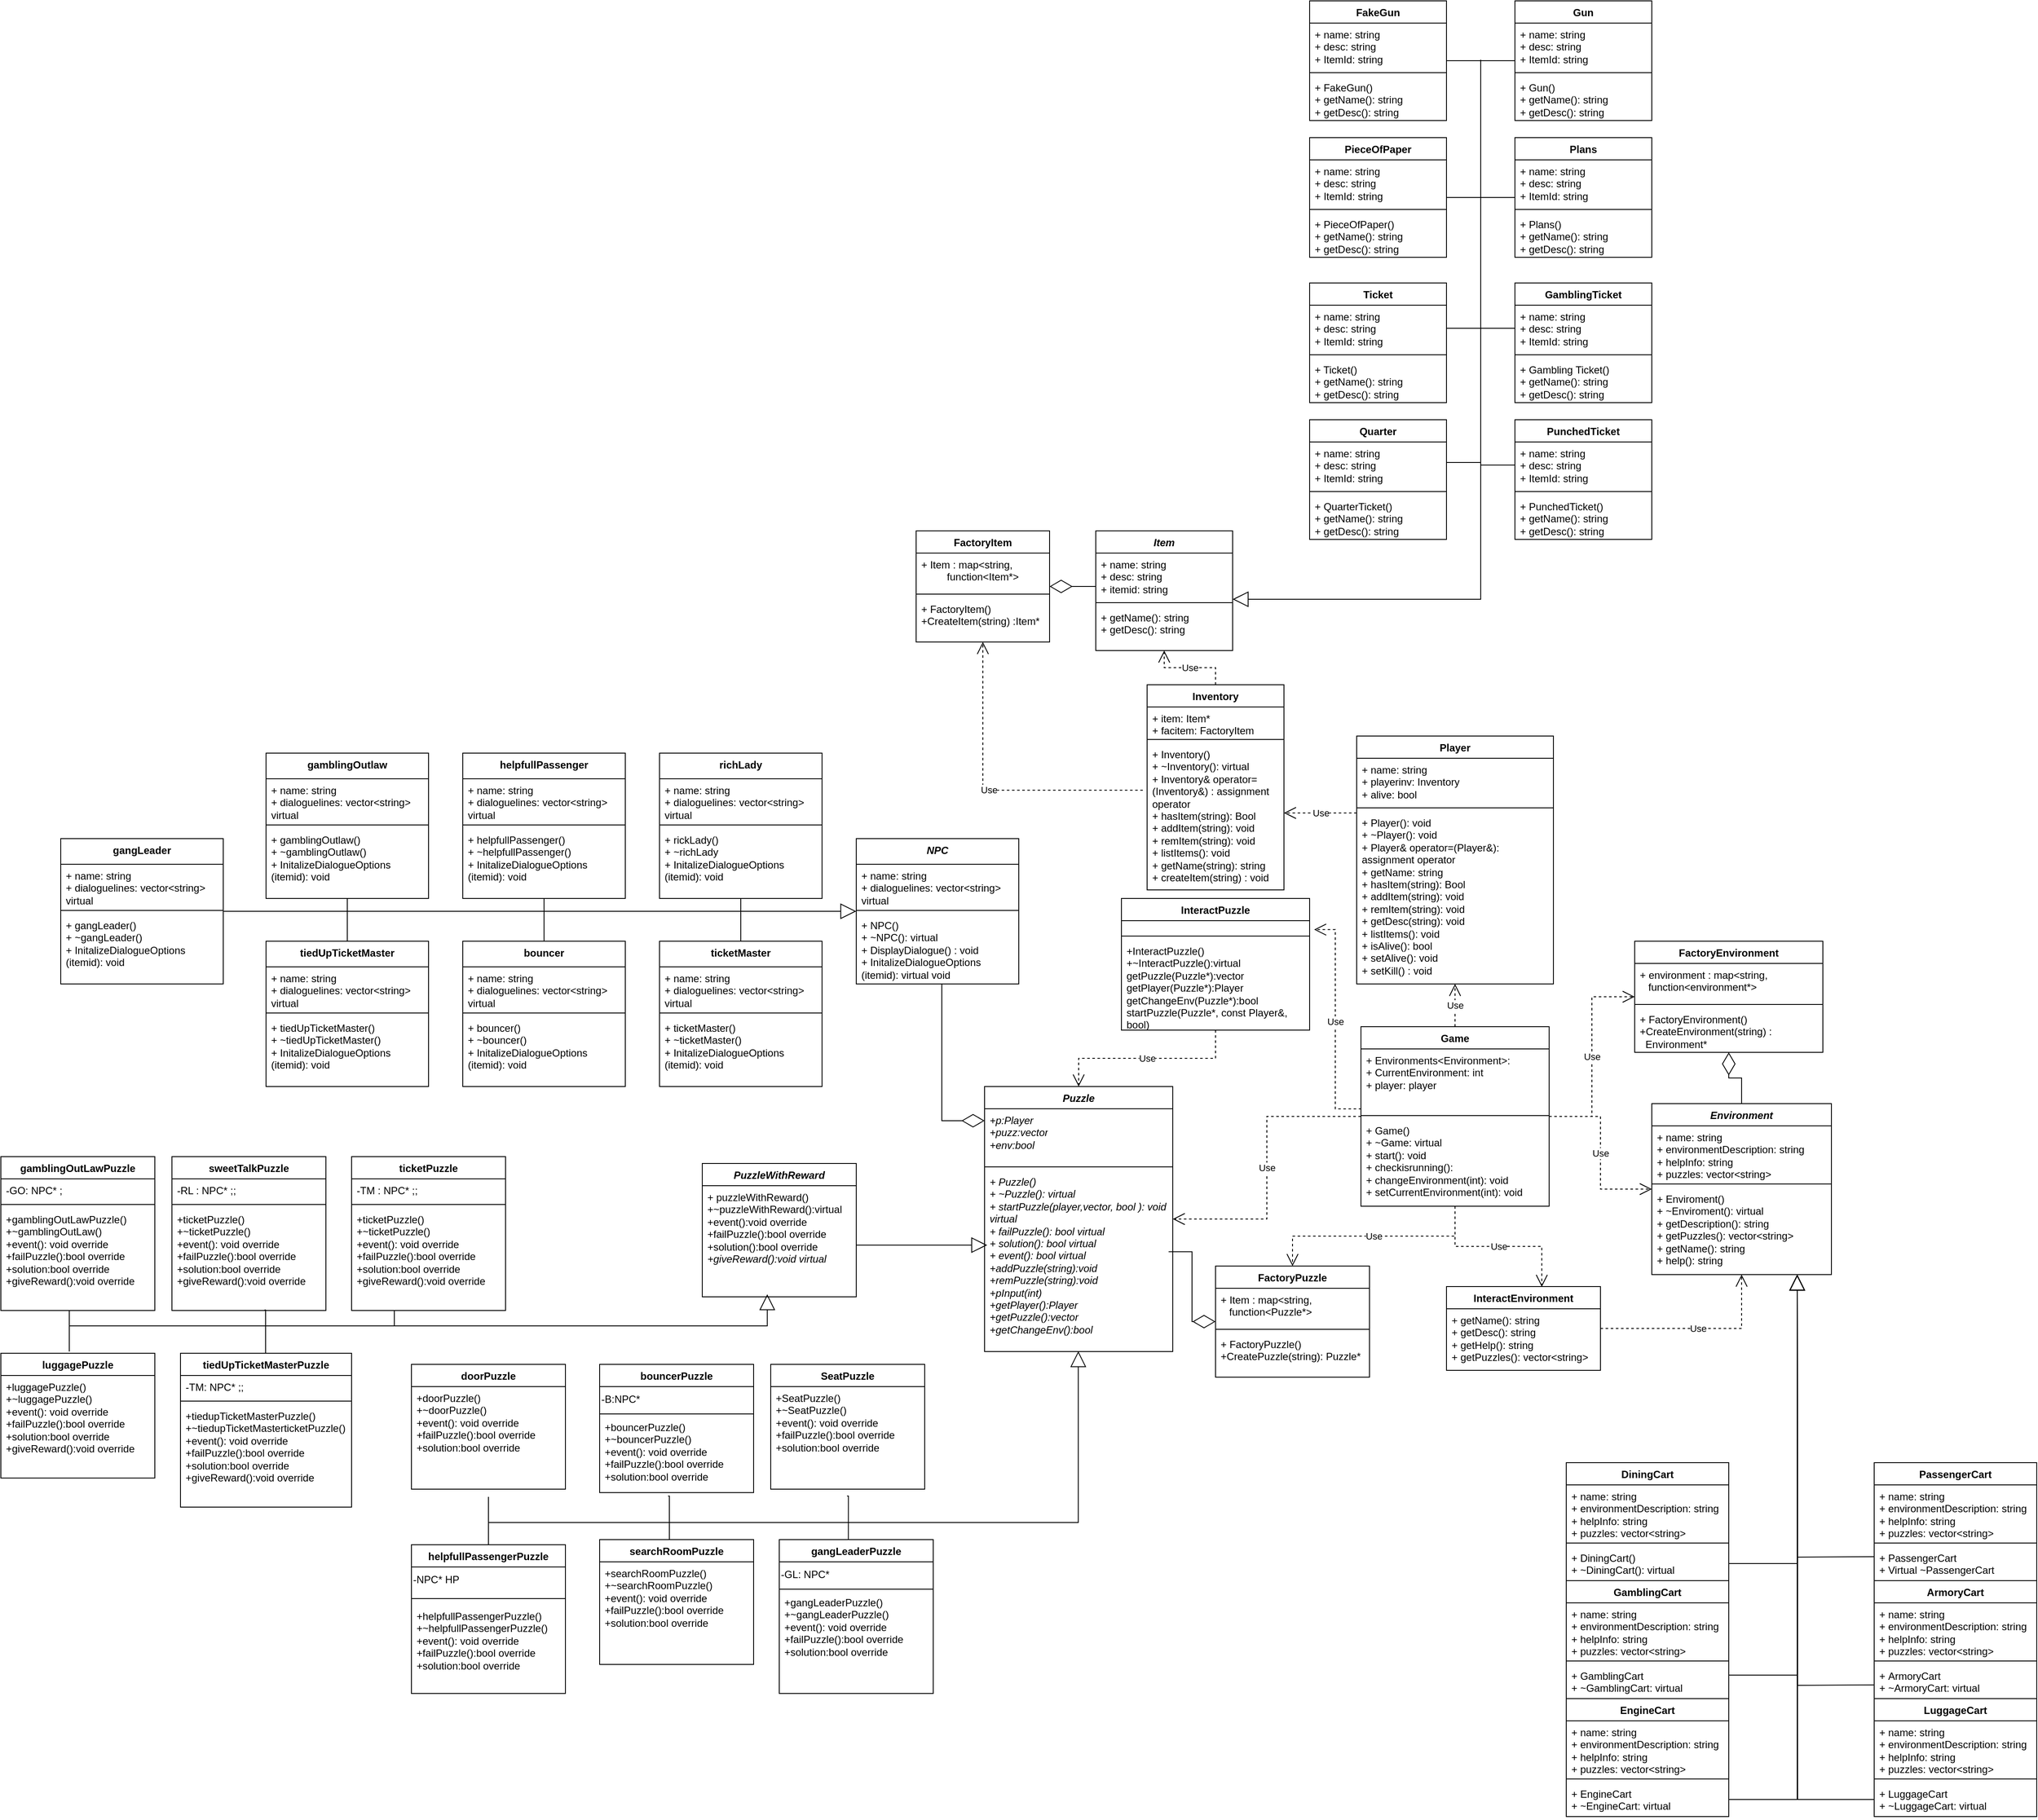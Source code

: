 <mxfile version="25.0.3">
  <diagram id="C5RBs43oDa-KdzZeNtuy" name="Page-1">
    <mxGraphModel dx="5114" dy="3906" grid="1" gridSize="10" guides="1" tooltips="1" connect="1" arrows="1" fold="1" page="1" pageScale="1" pageWidth="827" pageHeight="1169" math="0" shadow="0">
      <root>
        <mxCell id="WIyWlLk6GJQsqaUBKTNV-0" />
        <mxCell id="WIyWlLk6GJQsqaUBKTNV-1" parent="WIyWlLk6GJQsqaUBKTNV-0" />
        <mxCell id="n5RYRN8JgGbS29zGnSBm-0" value="&lt;i&gt;Environment&lt;/i&gt;" style="swimlane;fontStyle=1;align=center;verticalAlign=top;childLayout=stackLayout;horizontal=1;startSize=26;horizontalStack=0;resizeParent=1;resizeParentMax=0;resizeLast=0;collapsible=1;marginBottom=0;whiteSpace=wrap;html=1;" parent="WIyWlLk6GJQsqaUBKTNV-1" vertex="1">
          <mxGeometry x="1180" y="280" width="210" height="200" as="geometry" />
        </mxCell>
        <mxCell id="n5RYRN8JgGbS29zGnSBm-1" value="+ name: string&lt;div&gt;+ environmentDescription: string&lt;/div&gt;&lt;div&gt;+ helpInfo: string&lt;/div&gt;&lt;div&gt;+ puzzles: vector&amp;lt;string&amp;gt;&lt;/div&gt;" style="text;strokeColor=none;fillColor=none;align=left;verticalAlign=top;spacingLeft=4;spacingRight=4;overflow=hidden;rotatable=0;points=[[0,0.5],[1,0.5]];portConstraint=eastwest;whiteSpace=wrap;html=1;" parent="n5RYRN8JgGbS29zGnSBm-0" vertex="1">
          <mxGeometry y="26" width="210" height="64" as="geometry" />
        </mxCell>
        <mxCell id="n5RYRN8JgGbS29zGnSBm-2" value="" style="line;strokeWidth=1;fillColor=none;align=left;verticalAlign=middle;spacingTop=-1;spacingLeft=3;spacingRight=3;rotatable=0;labelPosition=right;points=[];portConstraint=eastwest;strokeColor=inherit;" parent="n5RYRN8JgGbS29zGnSBm-0" vertex="1">
          <mxGeometry y="90" width="210" height="8" as="geometry" />
        </mxCell>
        <mxCell id="n5RYRN8JgGbS29zGnSBm-3" value="&lt;div&gt;&lt;div&gt;+ Enviroment()&lt;/div&gt;&lt;div&gt;+ ~Enviroment(): virtual&lt;/div&gt;&lt;/div&gt;&lt;div&gt;&lt;div&gt;+ getDescription(): string&lt;/div&gt;&lt;/div&gt;&lt;div&gt;+ getPuzzles(): vector&amp;lt;string&amp;gt;&lt;/div&gt;&lt;div&gt;+ getName(): string&lt;/div&gt;&lt;div&gt;+ help(): string&lt;/div&gt;" style="text;strokeColor=none;fillColor=none;align=left;verticalAlign=top;spacingLeft=4;spacingRight=4;overflow=hidden;rotatable=0;points=[[0,0.5],[1,0.5]];portConstraint=eastwest;whiteSpace=wrap;html=1;" parent="n5RYRN8JgGbS29zGnSBm-0" vertex="1">
          <mxGeometry y="98" width="210" height="102" as="geometry" />
        </mxCell>
        <mxCell id="8CSjPK-VS16rnXuKC1V0-0" value="&lt;i&gt;NPC&lt;/i&gt;" style="swimlane;fontStyle=1;align=center;verticalAlign=top;childLayout=stackLayout;horizontal=1;startSize=30;horizontalStack=0;resizeParent=1;resizeParentMax=0;resizeLast=0;collapsible=1;marginBottom=0;whiteSpace=wrap;html=1;" parent="WIyWlLk6GJQsqaUBKTNV-1" vertex="1">
          <mxGeometry x="250" y="-30" width="190" height="170" as="geometry" />
        </mxCell>
        <mxCell id="8CSjPK-VS16rnXuKC1V0-1" value="&lt;div&gt;+ name: string&lt;/div&gt;&lt;div&gt;+ dialoguelines: vector&amp;lt;string&amp;gt; virtual&lt;/div&gt;&lt;div&gt;&lt;br&gt;&lt;/div&gt;" style="text;strokeColor=none;fillColor=none;align=left;verticalAlign=top;spacingLeft=4;spacingRight=4;overflow=hidden;rotatable=0;points=[[0,0.5],[1,0.5]];portConstraint=eastwest;whiteSpace=wrap;html=1;" parent="8CSjPK-VS16rnXuKC1V0-0" vertex="1">
          <mxGeometry y="30" width="190" height="50" as="geometry" />
        </mxCell>
        <mxCell id="8CSjPK-VS16rnXuKC1V0-2" value="" style="line;strokeWidth=1;fillColor=none;align=left;verticalAlign=middle;spacingTop=-1;spacingLeft=3;spacingRight=3;rotatable=0;labelPosition=right;points=[];portConstraint=eastwest;strokeColor=inherit;" parent="8CSjPK-VS16rnXuKC1V0-0" vertex="1">
          <mxGeometry y="80" width="190" height="8" as="geometry" />
        </mxCell>
        <mxCell id="8CSjPK-VS16rnXuKC1V0-3" value="&lt;div&gt;&lt;div&gt;+ NPC()&lt;/div&gt;&lt;div&gt;+ ~NPC(): virtual&lt;/div&gt;&lt;/div&gt;+ DisplayDialogue() : void&lt;div&gt;&lt;div&gt;+ InitalizeDialogueOptions (itemid): virtual void&lt;/div&gt;&lt;div&gt;&lt;br&gt;&lt;/div&gt;&lt;/div&gt;" style="text;strokeColor=none;fillColor=none;align=left;verticalAlign=top;spacingLeft=4;spacingRight=4;overflow=hidden;rotatable=0;points=[[0,0.5],[1,0.5]];portConstraint=eastwest;whiteSpace=wrap;html=1;" parent="8CSjPK-VS16rnXuKC1V0-0" vertex="1">
          <mxGeometry y="88" width="190" height="82" as="geometry" />
        </mxCell>
        <mxCell id="8CSjPK-VS16rnXuKC1V0-21" value="Inventory" style="swimlane;fontStyle=1;align=center;verticalAlign=top;childLayout=stackLayout;horizontal=1;startSize=26;horizontalStack=0;resizeParent=1;resizeParentMax=0;resizeLast=0;collapsible=1;marginBottom=0;whiteSpace=wrap;html=1;" parent="WIyWlLk6GJQsqaUBKTNV-1" vertex="1">
          <mxGeometry x="590" y="-210" width="160" height="240" as="geometry" />
        </mxCell>
        <mxCell id="8CSjPK-VS16rnXuKC1V0-22" value="+ item: Item*&lt;div&gt;+ facitem: FactoryItem&lt;/div&gt;" style="text;strokeColor=none;fillColor=none;align=left;verticalAlign=top;spacingLeft=4;spacingRight=4;overflow=hidden;rotatable=0;points=[[0,0.5],[1,0.5]];portConstraint=eastwest;whiteSpace=wrap;html=1;" parent="8CSjPK-VS16rnXuKC1V0-21" vertex="1">
          <mxGeometry y="26" width="160" height="34" as="geometry" />
        </mxCell>
        <mxCell id="8CSjPK-VS16rnXuKC1V0-23" value="" style="line;strokeWidth=1;fillColor=none;align=left;verticalAlign=middle;spacingTop=-1;spacingLeft=3;spacingRight=3;rotatable=0;labelPosition=right;points=[];portConstraint=eastwest;strokeColor=inherit;" parent="8CSjPK-VS16rnXuKC1V0-21" vertex="1">
          <mxGeometry y="60" width="160" height="8" as="geometry" />
        </mxCell>
        <mxCell id="8CSjPK-VS16rnXuKC1V0-24" value="&lt;div&gt;+ Inventory()&lt;/div&gt;&lt;div&gt;+ ~Inventory(): virtual&lt;/div&gt;&lt;div&gt;+ Inventory&amp;amp; operator=(Inventory&amp;amp;) : assignment operator&lt;/div&gt;&lt;div&gt;+ hasItem(string): Bool&lt;/div&gt;&lt;div&gt;+ addItem(&lt;span style=&quot;background-color: initial;&quot;&gt;string&lt;/span&gt;&lt;span style=&quot;background-color: initial;&quot;&gt;): void&lt;/span&gt;&lt;/div&gt;&lt;div&gt;+ remItem(&lt;span style=&quot;background-color: initial;&quot;&gt;string&lt;/span&gt;&lt;span style=&quot;background-color: initial;&quot;&gt;): void&lt;/span&gt;&lt;/div&gt;&lt;div&gt;+ listItems(&lt;span style=&quot;background-color: initial;&quot;&gt;): void&lt;/span&gt;&lt;/div&gt;&lt;div&gt;+ getName(&lt;span style=&quot;background-color: initial;&quot;&gt;string&lt;/span&gt;&lt;span style=&quot;background-color: initial;&quot;&gt;): string&lt;/span&gt;&lt;/div&gt;&lt;div&gt;&lt;span style=&quot;background-color: initial;&quot;&gt;+ createItem(&lt;/span&gt;&lt;span style=&quot;background-color: initial;&quot;&gt;string) : void&lt;/span&gt;&lt;/div&gt;&lt;div&gt;&lt;br&gt;&lt;/div&gt;&lt;div&gt;&lt;br&gt;&lt;/div&gt;" style="text;strokeColor=none;fillColor=none;align=left;verticalAlign=top;spacingLeft=4;spacingRight=4;overflow=hidden;rotatable=0;points=[[0,0.5],[1,0.5]];portConstraint=eastwest;whiteSpace=wrap;html=1;" parent="8CSjPK-VS16rnXuKC1V0-21" vertex="1">
          <mxGeometry y="68" width="160" height="172" as="geometry" />
        </mxCell>
        <mxCell id="8CSjPK-VS16rnXuKC1V0-33" value="&lt;i&gt;Item&lt;/i&gt;" style="swimlane;fontStyle=1;align=center;verticalAlign=top;childLayout=stackLayout;horizontal=1;startSize=26;horizontalStack=0;resizeParent=1;resizeParentMax=0;resizeLast=0;collapsible=1;marginBottom=0;whiteSpace=wrap;html=1;" parent="WIyWlLk6GJQsqaUBKTNV-1" vertex="1">
          <mxGeometry x="530" y="-390" width="160" height="140" as="geometry" />
        </mxCell>
        <mxCell id="8CSjPK-VS16rnXuKC1V0-34" value="+ name: string&lt;div&gt;+ desc: string&lt;br&gt;&lt;div&gt;+ itemid: string&lt;/div&gt;&lt;/div&gt;" style="text;strokeColor=none;fillColor=none;align=left;verticalAlign=top;spacingLeft=4;spacingRight=4;overflow=hidden;rotatable=0;points=[[0,0.5],[1,0.5]];portConstraint=eastwest;whiteSpace=wrap;html=1;" parent="8CSjPK-VS16rnXuKC1V0-33" vertex="1">
          <mxGeometry y="26" width="160" height="54" as="geometry" />
        </mxCell>
        <mxCell id="8CSjPK-VS16rnXuKC1V0-35" value="" style="line;strokeWidth=1;fillColor=none;align=left;verticalAlign=middle;spacingTop=-1;spacingLeft=3;spacingRight=3;rotatable=0;labelPosition=right;points=[];portConstraint=eastwest;strokeColor=inherit;" parent="8CSjPK-VS16rnXuKC1V0-33" vertex="1">
          <mxGeometry y="80" width="160" height="8" as="geometry" />
        </mxCell>
        <mxCell id="8CSjPK-VS16rnXuKC1V0-36" value="&lt;div&gt;&lt;span style=&quot;background-color: initial;&quot;&gt;+ getName(): string&lt;/span&gt;&lt;/div&gt;&lt;div&gt;+ getDesc(): string&lt;/div&gt;" style="text;strokeColor=none;fillColor=none;align=left;verticalAlign=top;spacingLeft=4;spacingRight=4;overflow=hidden;rotatable=0;points=[[0,0.5],[1,0.5]];portConstraint=eastwest;whiteSpace=wrap;html=1;" parent="8CSjPK-VS16rnXuKC1V0-33" vertex="1">
          <mxGeometry y="88" width="160" height="52" as="geometry" />
        </mxCell>
        <mxCell id="8CSjPK-VS16rnXuKC1V0-56" value="Player" style="swimlane;fontStyle=1;align=center;verticalAlign=top;childLayout=stackLayout;horizontal=1;startSize=26;horizontalStack=0;resizeParent=1;resizeParentMax=0;resizeLast=0;collapsible=1;marginBottom=0;whiteSpace=wrap;html=1;" parent="WIyWlLk6GJQsqaUBKTNV-1" vertex="1">
          <mxGeometry x="835" y="-150" width="230" height="290" as="geometry" />
        </mxCell>
        <mxCell id="8CSjPK-VS16rnXuKC1V0-57" value="+ name: string&lt;div&gt;+ playerinv: Inventory&lt;/div&gt;&lt;div&gt;+ alive: bool&lt;/div&gt;&lt;div&gt;&lt;br&gt;&lt;/div&gt;&lt;div&gt;&lt;br&gt;&lt;/div&gt;" style="text;strokeColor=none;fillColor=none;align=left;verticalAlign=top;spacingLeft=4;spacingRight=4;overflow=hidden;rotatable=0;points=[[0,0.5],[1,0.5]];portConstraint=eastwest;whiteSpace=wrap;html=1;" parent="8CSjPK-VS16rnXuKC1V0-56" vertex="1">
          <mxGeometry y="26" width="230" height="54" as="geometry" />
        </mxCell>
        <mxCell id="8CSjPK-VS16rnXuKC1V0-58" value="" style="line;strokeWidth=1;fillColor=none;align=left;verticalAlign=middle;spacingTop=-1;spacingLeft=3;spacingRight=3;rotatable=0;labelPosition=right;points=[];portConstraint=eastwest;strokeColor=inherit;" parent="8CSjPK-VS16rnXuKC1V0-56" vertex="1">
          <mxGeometry y="80" width="230" height="8" as="geometry" />
        </mxCell>
        <mxCell id="8CSjPK-VS16rnXuKC1V0-59" value="&lt;div&gt;+ Player(): void&lt;/div&gt;&lt;div&gt;+ ~Player(): void&lt;/div&gt;&lt;div&gt;+&amp;nbsp;Player&amp;amp; operator=(Player&amp;amp;): assignment operator&lt;/div&gt;&lt;div&gt;+ getName: string&lt;/div&gt;&lt;div&gt;&lt;div&gt;+ hasItem(string): Bool&lt;/div&gt;&lt;div&gt;+ addItem(&lt;span style=&quot;background-color: initial;&quot;&gt;string&lt;/span&gt;&lt;span style=&quot;background-color: initial;&quot;&gt;): void&lt;/span&gt;&lt;/div&gt;&lt;div&gt;+ remItem(&lt;span style=&quot;background-color: initial;&quot;&gt;string&lt;/span&gt;&lt;span style=&quot;background-color: initial;&quot;&gt;): void&lt;/span&gt;&lt;/div&gt;&lt;div&gt;&lt;span style=&quot;background-color: initial;&quot;&gt;+&lt;/span&gt;&lt;span style=&quot;background-color: initial;&quot;&gt;&amp;nbsp;getDesc(&lt;/span&gt;&lt;span style=&quot;background-color: initial;&quot;&gt;string&lt;/span&gt;&lt;span style=&quot;background-color: initial;&quot;&gt;): void&lt;/span&gt;&lt;/div&gt;&lt;div&gt;+ listItems(&lt;span style=&quot;background-color: initial;&quot;&gt;): void&lt;/span&gt;&lt;/div&gt;&lt;div&gt;+ isAlive(): bool&lt;/div&gt;&lt;span style=&quot;background-color: initial;&quot;&gt;+ setAlive(): void&lt;/span&gt;&lt;/div&gt;&lt;div&gt;&lt;span style=&quot;background-color: initial;&quot;&gt;+ setKill() : void&lt;/span&gt;&lt;/div&gt;&lt;div&gt;&lt;br&gt;&lt;/div&gt;&lt;div&gt;&lt;br&gt;&lt;/div&gt;&lt;div&gt;&lt;br&gt;&lt;/div&gt;" style="text;strokeColor=none;fillColor=none;align=left;verticalAlign=top;spacingLeft=4;spacingRight=4;overflow=hidden;rotatable=0;points=[[0,0.5],[1,0.5]];portConstraint=eastwest;whiteSpace=wrap;html=1;" parent="8CSjPK-VS16rnXuKC1V0-56" vertex="1">
          <mxGeometry y="88" width="230" height="202" as="geometry" />
        </mxCell>
        <mxCell id="8CSjPK-VS16rnXuKC1V0-60" value="Game" style="swimlane;fontStyle=1;align=center;verticalAlign=top;childLayout=stackLayout;horizontal=1;startSize=26;horizontalStack=0;resizeParent=1;resizeParentMax=0;resizeLast=0;collapsible=1;marginBottom=0;whiteSpace=wrap;html=1;" parent="WIyWlLk6GJQsqaUBKTNV-1" vertex="1">
          <mxGeometry x="840" y="190" width="220" height="210" as="geometry" />
        </mxCell>
        <mxCell id="8CSjPK-VS16rnXuKC1V0-61" value="+ Environments&amp;lt;Environment&amp;gt;:&amp;nbsp;&lt;div&gt;+ CurrentEnvironment: int&lt;/div&gt;&lt;div&gt;+ player: player&lt;/div&gt;&lt;div&gt;&lt;br&gt;&lt;/div&gt;&lt;div&gt;&lt;br&gt;&lt;/div&gt;" style="text;strokeColor=none;fillColor=none;align=left;verticalAlign=top;spacingLeft=4;spacingRight=4;overflow=hidden;rotatable=0;points=[[0,0.5],[1,0.5]];portConstraint=eastwest;whiteSpace=wrap;html=1;" parent="8CSjPK-VS16rnXuKC1V0-60" vertex="1">
          <mxGeometry y="26" width="220" height="74" as="geometry" />
        </mxCell>
        <mxCell id="8CSjPK-VS16rnXuKC1V0-62" value="" style="line;strokeWidth=1;fillColor=none;align=left;verticalAlign=middle;spacingTop=-1;spacingLeft=3;spacingRight=3;rotatable=0;labelPosition=right;points=[];portConstraint=eastwest;strokeColor=inherit;" parent="8CSjPK-VS16rnXuKC1V0-60" vertex="1">
          <mxGeometry y="100" width="220" height="8" as="geometry" />
        </mxCell>
        <mxCell id="8CSjPK-VS16rnXuKC1V0-63" value="&lt;div&gt;+ Game()&lt;/div&gt;&lt;div&gt;+ ~Game: virtual&lt;/div&gt;&lt;div&gt;+ start(): void&lt;br&gt;&lt;div&gt;+ checkisrunning():&lt;/div&gt;&lt;div&gt;+ changeEnvironment(int): void&lt;/div&gt;&lt;div&gt;+ setCurrentEnvironment(int): void&lt;/div&gt;&lt;div&gt;&lt;br&gt;&lt;/div&gt;&lt;div&gt;&lt;br&gt;&lt;/div&gt;&lt;div&gt;&lt;br&gt;&lt;/div&gt;&lt;/div&gt;" style="text;strokeColor=none;fillColor=none;align=left;verticalAlign=top;spacingLeft=4;spacingRight=4;overflow=hidden;rotatable=0;points=[[0,0.5],[1,0.5]];portConstraint=eastwest;whiteSpace=wrap;html=1;" parent="8CSjPK-VS16rnXuKC1V0-60" vertex="1">
          <mxGeometry y="108" width="220" height="102" as="geometry" />
        </mxCell>
        <mxCell id="8CSjPK-VS16rnXuKC1V0-64" value="InteractEnvironment" style="swimlane;fontStyle=1;align=center;verticalAlign=top;childLayout=stackLayout;horizontal=1;startSize=26;horizontalStack=0;resizeParent=1;resizeParentMax=0;resizeLast=0;collapsible=1;marginBottom=0;whiteSpace=wrap;html=1;" parent="WIyWlLk6GJQsqaUBKTNV-1" vertex="1">
          <mxGeometry x="940" y="494" width="180" height="98" as="geometry" />
        </mxCell>
        <mxCell id="8CSjPK-VS16rnXuKC1V0-67" value="&lt;div&gt;+ getName(): string&lt;span style=&quot;background-color: initial;&quot;&gt;&lt;/span&gt;&lt;/div&gt;&lt;div&gt;&lt;span style=&quot;background-color: initial;&quot;&gt;+ getDesc(): string&lt;/span&gt;&lt;br&gt;&lt;/div&gt;&lt;div&gt;+ getHelp(): string&lt;span style=&quot;background-color: initial;&quot;&gt;&lt;/span&gt;&lt;/div&gt;&lt;div&gt;+ getPuzzles(): vector&amp;lt;string&amp;gt;&lt;/div&gt;&lt;div&gt;&lt;div&gt;&lt;br&gt;&lt;/div&gt;&lt;/div&gt;" style="text;strokeColor=none;fillColor=none;align=left;verticalAlign=top;spacingLeft=4;spacingRight=4;overflow=hidden;rotatable=0;points=[[0,0.5],[1,0.5]];portConstraint=eastwest;whiteSpace=wrap;html=1;" parent="8CSjPK-VS16rnXuKC1V0-64" vertex="1">
          <mxGeometry y="26" width="180" height="72" as="geometry" />
        </mxCell>
        <mxCell id="8CSjPK-VS16rnXuKC1V0-68" value="&lt;i&gt;Puzzle&lt;/i&gt;" style="swimlane;fontStyle=1;align=center;verticalAlign=top;childLayout=stackLayout;horizontal=1;startSize=26;horizontalStack=0;resizeParent=1;resizeParentMax=0;resizeLast=0;collapsible=1;marginBottom=0;whiteSpace=wrap;html=1;" parent="WIyWlLk6GJQsqaUBKTNV-1" vertex="1">
          <mxGeometry x="400" y="260" width="220" height="310" as="geometry" />
        </mxCell>
        <mxCell id="8CSjPK-VS16rnXuKC1V0-69" value="&lt;i&gt;+p:Player&lt;/i&gt;&lt;div&gt;&lt;i&gt;+puzz:vector&lt;/i&gt;&lt;/div&gt;&lt;div&gt;&lt;i&gt;+env:bool&lt;/i&gt;&lt;/div&gt;" style="text;strokeColor=none;fillColor=none;align=left;verticalAlign=top;spacingLeft=4;spacingRight=4;overflow=hidden;rotatable=0;points=[[0,0.5],[1,0.5]];portConstraint=eastwest;whiteSpace=wrap;html=1;" parent="8CSjPK-VS16rnXuKC1V0-68" vertex="1">
          <mxGeometry y="26" width="220" height="64" as="geometry" />
        </mxCell>
        <mxCell id="8CSjPK-VS16rnXuKC1V0-70" value="" style="line;strokeWidth=1;fillColor=none;align=left;verticalAlign=middle;spacingTop=-1;spacingLeft=3;spacingRight=3;rotatable=0;labelPosition=right;points=[];portConstraint=eastwest;strokeColor=inherit;" parent="8CSjPK-VS16rnXuKC1V0-68" vertex="1">
          <mxGeometry y="90" width="220" height="8" as="geometry" />
        </mxCell>
        <mxCell id="8CSjPK-VS16rnXuKC1V0-71" value="&lt;div&gt;&lt;i&gt;+ Puzzle()&lt;/i&gt;&lt;/div&gt;&lt;div&gt;&lt;i&gt;+ ~Puzzle(): virtual&lt;/i&gt;&lt;/div&gt;&lt;i&gt;+ startPuzzle(player,&lt;span style=&quot;background-color: initial;&quot;&gt;vector, bool ): void virtual&lt;/span&gt;&lt;/i&gt;&lt;div&gt;&lt;div&gt;&lt;i&gt;+ failPuzzle(): bool virtual&lt;/i&gt;&lt;/div&gt;&lt;div&gt;&lt;i&gt;+ solution(): bool virtual&lt;/i&gt;&lt;div&gt;&lt;div&gt;&lt;i&gt;+ event(): bool virtual&lt;/i&gt;&lt;/div&gt;&lt;/div&gt;&lt;/div&gt;&lt;/div&gt;&lt;div&gt;&lt;i&gt;+addPuzzle(string):void&lt;/i&gt;&lt;/div&gt;&lt;div&gt;&lt;i&gt;+remPuzzle(string):void&lt;/i&gt;&lt;/div&gt;&lt;div&gt;&lt;i&gt;+pInput(int)&lt;/i&gt;&lt;/div&gt;&lt;div&gt;&lt;i&gt;+getPlayer():Player&lt;/i&gt;&lt;/div&gt;&lt;div&gt;&lt;i&gt;+getPuzzle():vector&lt;/i&gt;&lt;/div&gt;&lt;div&gt;&lt;i&gt;+getChangeEnv():bool&lt;/i&gt;&lt;/div&gt;" style="text;strokeColor=none;fillColor=none;align=left;verticalAlign=top;spacingLeft=4;spacingRight=4;overflow=hidden;rotatable=0;points=[[0,0.5],[1,0.5]];portConstraint=eastwest;whiteSpace=wrap;html=1;" parent="8CSjPK-VS16rnXuKC1V0-68" vertex="1">
          <mxGeometry y="98" width="220" height="212" as="geometry" />
        </mxCell>
        <mxCell id="noPxCFLFRwVQTK4ghure-0" value="&lt;i&gt;PuzzleWithReward&lt;/i&gt;" style="swimlane;fontStyle=1;align=center;verticalAlign=top;childLayout=stackLayout;horizontal=1;startSize=26;horizontalStack=0;resizeParent=1;resizeParentMax=0;resizeLast=0;collapsible=1;marginBottom=0;whiteSpace=wrap;html=1;" parent="WIyWlLk6GJQsqaUBKTNV-1" vertex="1">
          <mxGeometry x="70" y="350" width="180" height="156" as="geometry" />
        </mxCell>
        <mxCell id="noPxCFLFRwVQTK4ghure-3" value="+ puzzleWithReward()&lt;div&gt;+~puzzleWithReward():virtual&lt;/div&gt;&lt;div&gt;+event():void override&lt;/div&gt;&lt;div&gt;+failPuzzle():bool override&lt;/div&gt;&lt;div&gt;+solution():bool override&lt;/div&gt;&lt;div&gt;&lt;i&gt;+giveReward():void virtual&lt;/i&gt;&lt;/div&gt;" style="text;strokeColor=none;fillColor=none;align=left;verticalAlign=top;spacingLeft=4;spacingRight=4;overflow=hidden;rotatable=0;points=[[0,0.5],[1,0.5]];portConstraint=eastwest;whiteSpace=wrap;html=1;" parent="noPxCFLFRwVQTK4ghure-0" vertex="1">
          <mxGeometry y="26" width="180" height="130" as="geometry" />
        </mxCell>
        <mxCell id="noPxCFLFRwVQTK4ghure-12" value="" style="endArrow=diamondThin;endFill=1;endSize=24;html=1;rounded=0;edgeStyle=elbowEdgeStyle;endFillColor=#FFFFFF;elbow=vertical;" parent="WIyWlLk6GJQsqaUBKTNV-1" source="n5RYRN8JgGbS29zGnSBm-0" target="6DXCIVcqsYyEHHdBj7lz-2" edge="1">
          <mxGeometry width="160" relative="1" as="geometry">
            <mxPoint x="1210" y="790" as="sourcePoint" />
            <mxPoint x="1410" y="790" as="targetPoint" />
          </mxGeometry>
        </mxCell>
        <mxCell id="noPxCFLFRwVQTK4ghure-14" value="InteractPuzzle" style="swimlane;fontStyle=1;align=center;verticalAlign=top;childLayout=stackLayout;horizontal=1;startSize=26;horizontalStack=0;resizeParent=1;resizeParentMax=0;resizeLast=0;collapsible=1;marginBottom=0;whiteSpace=wrap;html=1;" parent="WIyWlLk6GJQsqaUBKTNV-1" vertex="1">
          <mxGeometry x="560" y="40" width="220" height="154" as="geometry" />
        </mxCell>
        <mxCell id="noPxCFLFRwVQTK4ghure-15" value="&lt;div&gt;&lt;br&gt;&lt;/div&gt;&lt;div&gt;&lt;br&gt;&lt;/div&gt;&lt;div&gt;&lt;br&gt;&lt;/div&gt;" style="text;strokeColor=none;fillColor=none;align=left;verticalAlign=top;spacingLeft=4;spacingRight=4;overflow=hidden;rotatable=0;points=[[0,0.5],[1,0.5]];portConstraint=eastwest;whiteSpace=wrap;html=1;" parent="noPxCFLFRwVQTK4ghure-14" vertex="1">
          <mxGeometry y="26" width="220" height="14" as="geometry" />
        </mxCell>
        <mxCell id="noPxCFLFRwVQTK4ghure-16" value="" style="line;strokeWidth=1;fillColor=none;align=left;verticalAlign=middle;spacingTop=-1;spacingLeft=3;spacingRight=3;rotatable=0;labelPosition=right;points=[];portConstraint=eastwest;strokeColor=inherit;" parent="noPxCFLFRwVQTK4ghure-14" vertex="1">
          <mxGeometry y="40" width="220" height="8" as="geometry" />
        </mxCell>
        <mxCell id="noPxCFLFRwVQTK4ghure-17" value="+InteractPuzzle()&lt;div&gt;+~InteractPuzzle():virtual&lt;/div&gt;&lt;div&gt;getPuzzle(Puzzle*):vector&lt;/div&gt;&lt;div&gt;getPlayer(Puzzle*):Player&lt;/div&gt;&lt;div&gt;getChangeEnv(Puzzle*):bool&lt;/div&gt;&lt;div&gt;startPuzzle(Puzzle*, const Player&amp;amp;, bool)&amp;nbsp;&lt;/div&gt;" style="text;strokeColor=none;fillColor=none;align=left;verticalAlign=top;spacingLeft=4;spacingRight=4;overflow=hidden;rotatable=0;points=[[0,0.5],[1,0.5]];portConstraint=eastwest;whiteSpace=wrap;html=1;" parent="noPxCFLFRwVQTK4ghure-14" vertex="1">
          <mxGeometry y="48" width="220" height="106" as="geometry" />
        </mxCell>
        <mxCell id="noPxCFLFRwVQTK4ghure-18" value="" style="endArrow=diamondThin;endFill=1;endSize=24;html=1;rounded=0;exitX=0.978;exitY=0.449;exitDx=0;exitDy=0;edgeStyle=elbowEdgeStyle;exitPerimeter=0;strokeColor=#000000;startFill=0;startFillColor=#FFFFFF;endFillColor=#FFFFFF;" parent="WIyWlLk6GJQsqaUBKTNV-1" source="8CSjPK-VS16rnXuKC1V0-71" target="6DXCIVcqsYyEHHdBj7lz-19" edge="1">
          <mxGeometry width="160" relative="1" as="geometry">
            <mxPoint x="230.0" y="66.0" as="sourcePoint" />
            <mxPoint x="529" y="295" as="targetPoint" />
          </mxGeometry>
        </mxCell>
        <mxCell id="noPxCFLFRwVQTK4ghure-26" value="Use" style="endArrow=open;endSize=12;dashed=1;html=1;rounded=0;edgeStyle=elbowEdgeStyle;" parent="WIyWlLk6GJQsqaUBKTNV-1" source="8CSjPK-VS16rnXuKC1V0-60" target="8CSjPK-VS16rnXuKC1V0-56" edge="1">
          <mxGeometry width="160" relative="1" as="geometry">
            <mxPoint x="1170" y="410" as="sourcePoint" />
            <mxPoint x="1180" y="180" as="targetPoint" />
          </mxGeometry>
        </mxCell>
        <mxCell id="pbhvyZLW5DQ26Cww8npd-1" value="Use" style="endArrow=open;endSize=12;dashed=1;html=1;rounded=0;exitX=0.002;exitY=0.947;exitDx=0;exitDy=0;exitPerimeter=0;entryX=1.024;entryY=0.744;entryDx=0;entryDy=0;edgeStyle=orthogonalEdgeStyle;entryPerimeter=0;" parent="WIyWlLk6GJQsqaUBKTNV-1" source="8CSjPK-VS16rnXuKC1V0-61" target="noPxCFLFRwVQTK4ghure-15" edge="1">
          <mxGeometry width="160" relative="1" as="geometry">
            <mxPoint x="680" y="390" as="sourcePoint" />
            <mxPoint x="726" y="541" as="targetPoint" />
          </mxGeometry>
        </mxCell>
        <mxCell id="WH9zgoxrG_9uqym175a_-42" value="Ticket" style="swimlane;fontStyle=1;align=center;verticalAlign=top;childLayout=stackLayout;horizontal=1;startSize=26;horizontalStack=0;resizeParent=1;resizeParentMax=0;resizeLast=0;collapsible=1;marginBottom=0;whiteSpace=wrap;html=1;" parent="WIyWlLk6GJQsqaUBKTNV-1" vertex="1">
          <mxGeometry x="780" y="-680" width="160" height="140" as="geometry" />
        </mxCell>
        <mxCell id="WH9zgoxrG_9uqym175a_-43" value="+ name: string&lt;div&gt;+ desc: string&lt;/div&gt;&lt;div&gt;+ ItemId: string&lt;/div&gt;" style="text;strokeColor=none;fillColor=none;align=left;verticalAlign=top;spacingLeft=4;spacingRight=4;overflow=hidden;rotatable=0;points=[[0,0.5],[1,0.5]];portConstraint=eastwest;whiteSpace=wrap;html=1;" parent="WH9zgoxrG_9uqym175a_-42" vertex="1">
          <mxGeometry y="26" width="160" height="54" as="geometry" />
        </mxCell>
        <mxCell id="WH9zgoxrG_9uqym175a_-44" value="" style="line;strokeWidth=1;fillColor=none;align=left;verticalAlign=middle;spacingTop=-1;spacingLeft=3;spacingRight=3;rotatable=0;labelPosition=right;points=[];portConstraint=eastwest;strokeColor=inherit;" parent="WH9zgoxrG_9uqym175a_-42" vertex="1">
          <mxGeometry y="80" width="160" height="8" as="geometry" />
        </mxCell>
        <mxCell id="WH9zgoxrG_9uqym175a_-45" value="&lt;div&gt;+ Ticket()&amp;nbsp;&lt;/div&gt;+ getName(): string&lt;div&gt;+ getDesc(): string&lt;/div&gt;" style="text;strokeColor=none;fillColor=none;align=left;verticalAlign=top;spacingLeft=4;spacingRight=4;overflow=hidden;rotatable=0;points=[[0,0.5],[1,0.5]];portConstraint=eastwest;whiteSpace=wrap;html=1;" parent="WH9zgoxrG_9uqym175a_-42" vertex="1">
          <mxGeometry y="88" width="160" height="52" as="geometry" />
        </mxCell>
        <mxCell id="pbhvyZLW5DQ26Cww8npd-5" value="" style="endArrow=block;endSize=16;endFill=0;html=1;rounded=0;edgeStyle=elbowEdgeStyle;" parent="WIyWlLk6GJQsqaUBKTNV-1" edge="1">
          <mxGeometry width="160" relative="1" as="geometry">
            <mxPoint x="940" y="-470" as="sourcePoint" />
            <mxPoint x="690" y="-310" as="targetPoint" />
            <Array as="points">
              <mxPoint x="980" y="-390" />
            </Array>
          </mxGeometry>
        </mxCell>
        <mxCell id="noPxCFLFRwVQTK4ghure-19" value="" style="endArrow=block;endSize=16;endFill=0;html=1;rounded=0;edgeStyle=elbowEdgeStyle;elbow=vertical;exitX=1;exitY=0.308;exitDx=0;exitDy=0;exitPerimeter=0;entryX=0.014;entryY=0.415;entryDx=0;entryDy=0;entryPerimeter=0;" parent="WIyWlLk6GJQsqaUBKTNV-1" source="noPxCFLFRwVQTK4ghure-3" target="8CSjPK-VS16rnXuKC1V0-71" edge="1">
          <mxGeometry width="160" relative="1" as="geometry">
            <mxPoint x="330" y="444.5" as="sourcePoint" />
            <mxPoint x="330" y="444.5" as="targetPoint" />
            <Array as="points">
              <mxPoint x="418.02" y="445.5" />
            </Array>
          </mxGeometry>
        </mxCell>
        <mxCell id="6DXCIVcqsYyEHHdBj7lz-2" value="FactoryEnvironment" style="swimlane;fontStyle=1;align=center;verticalAlign=top;childLayout=stackLayout;horizontal=1;startSize=26;horizontalStack=0;resizeParent=1;resizeParentMax=0;resizeLast=0;collapsible=1;marginBottom=0;whiteSpace=wrap;html=1;" parent="WIyWlLk6GJQsqaUBKTNV-1" vertex="1">
          <mxGeometry x="1160" y="90" width="220" height="130" as="geometry" />
        </mxCell>
        <mxCell id="6DXCIVcqsYyEHHdBj7lz-3" value="+ environment : map&amp;lt;string,&amp;nbsp; &amp;nbsp; &amp;nbsp; &amp;nbsp; &amp;nbsp; &amp;nbsp; &amp;nbsp; &amp;nbsp; &amp;nbsp; &amp;nbsp; &amp;nbsp;function&amp;lt;environment*&amp;gt;" style="text;strokeColor=none;fillColor=none;align=left;verticalAlign=top;spacingLeft=4;spacingRight=4;overflow=hidden;rotatable=0;points=[[0,0.5],[1,0.5]];portConstraint=eastwest;whiteSpace=wrap;html=1;" parent="6DXCIVcqsYyEHHdBj7lz-2" vertex="1">
          <mxGeometry y="26" width="220" height="44" as="geometry" />
        </mxCell>
        <mxCell id="6DXCIVcqsYyEHHdBj7lz-4" value="" style="line;strokeWidth=1;fillColor=none;align=left;verticalAlign=middle;spacingTop=-1;spacingLeft=3;spacingRight=3;rotatable=0;labelPosition=right;points=[];portConstraint=eastwest;strokeColor=inherit;" parent="6DXCIVcqsYyEHHdBj7lz-2" vertex="1">
          <mxGeometry y="70" width="220" height="8" as="geometry" />
        </mxCell>
        <mxCell id="6DXCIVcqsYyEHHdBj7lz-5" value="+ FactoryEnvironment()&lt;div&gt;+CreateEnvironment(string) :&amp;nbsp; &amp;nbsp; &amp;nbsp; &amp;nbsp; &amp;nbsp; &amp;nbsp; &amp;nbsp; &amp;nbsp; &amp;nbsp; Environment*&lt;/div&gt;" style="text;strokeColor=none;fillColor=none;align=left;verticalAlign=top;spacingLeft=4;spacingRight=4;overflow=hidden;rotatable=0;points=[[0,0.5],[1,0.5]];portConstraint=eastwest;whiteSpace=wrap;html=1;" parent="6DXCIVcqsYyEHHdBj7lz-2" vertex="1">
          <mxGeometry y="78" width="220" height="52" as="geometry" />
        </mxCell>
        <mxCell id="noPxCFLFRwVQTK4ghure-13" value="Use" style="endArrow=open;endSize=12;dashed=1;html=1;rounded=0;edgeStyle=orthogonalEdgeStyle;entryX=0.619;entryY=0.004;entryDx=0;entryDy=0;entryPerimeter=0;" parent="WIyWlLk6GJQsqaUBKTNV-1" source="8CSjPK-VS16rnXuKC1V0-60" target="8CSjPK-VS16rnXuKC1V0-64" edge="1">
          <mxGeometry width="160" relative="1" as="geometry">
            <mxPoint x="1100" y="720" as="sourcePoint" />
            <mxPoint x="1260" y="720" as="targetPoint" />
          </mxGeometry>
        </mxCell>
        <mxCell id="6DXCIVcqsYyEHHdBj7lz-6" value="Use" style="endArrow=open;endSize=12;dashed=1;html=1;rounded=0;edgeStyle=orthogonalEdgeStyle;entryX=0;entryY=0.5;entryDx=0;entryDy=0;" parent="WIyWlLk6GJQsqaUBKTNV-1" source="8CSjPK-VS16rnXuKC1V0-60" target="n5RYRN8JgGbS29zGnSBm-0" edge="1">
          <mxGeometry width="160" relative="1" as="geometry">
            <mxPoint x="1030" y="450" as="sourcePoint" />
            <mxPoint x="981" y="568" as="targetPoint" />
          </mxGeometry>
        </mxCell>
        <mxCell id="6DXCIVcqsYyEHHdBj7lz-7" value="Use" style="endArrow=open;endSize=12;dashed=1;html=1;rounded=0;edgeStyle=orthogonalEdgeStyle;" parent="WIyWlLk6GJQsqaUBKTNV-1" source="8CSjPK-VS16rnXuKC1V0-60" target="6DXCIVcqsYyEHHdBj7lz-2" edge="1">
          <mxGeometry width="160" relative="1" as="geometry">
            <mxPoint x="1030" y="470" as="sourcePoint" />
            <mxPoint x="1115" y="792" as="targetPoint" />
          </mxGeometry>
        </mxCell>
        <mxCell id="6DXCIVcqsYyEHHdBj7lz-8" value="Use" style="endArrow=open;endSize=12;dashed=1;html=1;rounded=0;edgeStyle=elbowEdgeStyle;elbow=vertical;" parent="WIyWlLk6GJQsqaUBKTNV-1" source="8CSjPK-VS16rnXuKC1V0-56" target="8CSjPK-VS16rnXuKC1V0-21" edge="1">
          <mxGeometry width="160" relative="1" as="geometry">
            <mxPoint x="1185.0" y="-110.001" as="sourcePoint" />
            <mxPoint x="1040.0" y="-110.001" as="targetPoint" />
          </mxGeometry>
        </mxCell>
        <mxCell id="6DXCIVcqsYyEHHdBj7lz-11" value="FactoryItem" style="swimlane;fontStyle=1;align=center;verticalAlign=top;childLayout=stackLayout;horizontal=1;startSize=26;horizontalStack=0;resizeParent=1;resizeParentMax=0;resizeLast=0;collapsible=1;marginBottom=0;whiteSpace=wrap;html=1;" parent="WIyWlLk6GJQsqaUBKTNV-1" vertex="1">
          <mxGeometry x="320" y="-390" width="156" height="130" as="geometry" />
        </mxCell>
        <mxCell id="6DXCIVcqsYyEHHdBj7lz-12" value="+ Item : map&amp;lt;string,&amp;nbsp; &amp;nbsp; &amp;nbsp; &amp;nbsp; &amp;nbsp; &amp;nbsp; &amp;nbsp; &amp;nbsp; &amp;nbsp; &amp;nbsp; &amp;nbsp;function&amp;lt;Item*&amp;gt;" style="text;strokeColor=none;fillColor=none;align=left;verticalAlign=top;spacingLeft=4;spacingRight=4;overflow=hidden;rotatable=0;points=[[0,0.5],[1,0.5]];portConstraint=eastwest;whiteSpace=wrap;html=1;" parent="6DXCIVcqsYyEHHdBj7lz-11" vertex="1">
          <mxGeometry y="26" width="156" height="44" as="geometry" />
        </mxCell>
        <mxCell id="6DXCIVcqsYyEHHdBj7lz-13" value="" style="line;strokeWidth=1;fillColor=none;align=left;verticalAlign=middle;spacingTop=-1;spacingLeft=3;spacingRight=3;rotatable=0;labelPosition=right;points=[];portConstraint=eastwest;strokeColor=inherit;" parent="6DXCIVcqsYyEHHdBj7lz-11" vertex="1">
          <mxGeometry y="70" width="156" height="8" as="geometry" />
        </mxCell>
        <mxCell id="6DXCIVcqsYyEHHdBj7lz-14" value="+ FactoryItem()&lt;div&gt;+CreateItem(string) :Item*&lt;/div&gt;" style="text;strokeColor=none;fillColor=none;align=left;verticalAlign=top;spacingLeft=4;spacingRight=4;overflow=hidden;rotatable=0;points=[[0,0.5],[1,0.5]];portConstraint=eastwest;whiteSpace=wrap;html=1;" parent="6DXCIVcqsYyEHHdBj7lz-11" vertex="1">
          <mxGeometry y="78" width="156" height="52" as="geometry" />
        </mxCell>
        <mxCell id="6DXCIVcqsYyEHHdBj7lz-15" value="Use" style="endArrow=open;endSize=12;dashed=1;html=1;rounded=0;edgeStyle=orthogonalEdgeStyle;elbow=vertical;exitX=-0.031;exitY=0.322;exitDx=0;exitDy=0;exitPerimeter=0;" parent="WIyWlLk6GJQsqaUBKTNV-1" source="8CSjPK-VS16rnXuKC1V0-24" target="6DXCIVcqsYyEHHdBj7lz-11" edge="1">
          <mxGeometry width="160" relative="1" as="geometry">
            <mxPoint x="510.0" y="-91.108" as="sourcePoint" />
            <mxPoint x="357.42" y="-249.936" as="targetPoint" />
          </mxGeometry>
        </mxCell>
        <mxCell id="6DXCIVcqsYyEHHdBj7lz-16" value="" style="endArrow=diamondThin;endFill=1;endSize=24;html=1;rounded=0;edgeStyle=elbowEdgeStyle;endFillColor=#FFFFFF;elbow=vertical;" parent="WIyWlLk6GJQsqaUBKTNV-1" source="8CSjPK-VS16rnXuKC1V0-33" target="6DXCIVcqsYyEHHdBj7lz-11" edge="1">
          <mxGeometry width="160" relative="1" as="geometry">
            <mxPoint x="440" y="-450" as="sourcePoint" />
            <mxPoint x="490" y="-537" as="targetPoint" />
          </mxGeometry>
        </mxCell>
        <mxCell id="6DXCIVcqsYyEHHdBj7lz-18" value="Use" style="endArrow=open;endSize=12;dashed=1;html=1;rounded=0;edgeStyle=orthogonalEdgeStyle;" parent="WIyWlLk6GJQsqaUBKTNV-1" source="8CSjPK-VS16rnXuKC1V0-64" target="n5RYRN8JgGbS29zGnSBm-0" edge="1">
          <mxGeometry width="160" relative="1" as="geometry">
            <mxPoint x="1090" y="460" as="sourcePoint" />
            <mxPoint x="1211" y="520" as="targetPoint" />
          </mxGeometry>
        </mxCell>
        <mxCell id="6DXCIVcqsYyEHHdBj7lz-19" value="FactoryPuzzle" style="swimlane;fontStyle=1;align=center;verticalAlign=top;childLayout=stackLayout;horizontal=1;startSize=26;horizontalStack=0;resizeParent=1;resizeParentMax=0;resizeLast=0;collapsible=1;marginBottom=0;whiteSpace=wrap;html=1;" parent="WIyWlLk6GJQsqaUBKTNV-1" vertex="1">
          <mxGeometry x="670" y="470" width="180" height="130" as="geometry" />
        </mxCell>
        <mxCell id="6DXCIVcqsYyEHHdBj7lz-20" value="+ Item : map&amp;lt;string,&amp;nbsp; &amp;nbsp; &amp;nbsp; &amp;nbsp; &amp;nbsp; &amp;nbsp; &amp;nbsp; &amp;nbsp; &amp;nbsp; &amp;nbsp; &amp;nbsp;function&amp;lt;&lt;span style=&quot;text-align: center;&quot;&gt;Puzzle&lt;/span&gt;*&amp;gt;" style="text;strokeColor=none;fillColor=none;align=left;verticalAlign=top;spacingLeft=4;spacingRight=4;overflow=hidden;rotatable=0;points=[[0,0.5],[1,0.5]];portConstraint=eastwest;whiteSpace=wrap;html=1;" parent="6DXCIVcqsYyEHHdBj7lz-19" vertex="1">
          <mxGeometry y="26" width="180" height="44" as="geometry" />
        </mxCell>
        <mxCell id="6DXCIVcqsYyEHHdBj7lz-21" value="" style="line;strokeWidth=1;fillColor=none;align=left;verticalAlign=middle;spacingTop=-1;spacingLeft=3;spacingRight=3;rotatable=0;labelPosition=right;points=[];portConstraint=eastwest;strokeColor=inherit;" parent="6DXCIVcqsYyEHHdBj7lz-19" vertex="1">
          <mxGeometry y="70" width="180" height="8" as="geometry" />
        </mxCell>
        <mxCell id="6DXCIVcqsYyEHHdBj7lz-22" value="+ Factory&lt;span style=&quot;text-align: center;&quot;&gt;Puzzle&lt;/span&gt;()&lt;div&gt;+Create&lt;span style=&quot;text-align: center;&quot;&gt;Puzzle&lt;/span&gt;(string):&amp;nbsp;&lt;span style=&quot;text-align: center;&quot;&gt;Puzzle&lt;/span&gt;*&lt;/div&gt;" style="text;strokeColor=none;fillColor=none;align=left;verticalAlign=top;spacingLeft=4;spacingRight=4;overflow=hidden;rotatable=0;points=[[0,0.5],[1,0.5]];portConstraint=eastwest;whiteSpace=wrap;html=1;" parent="6DXCIVcqsYyEHHdBj7lz-19" vertex="1">
          <mxGeometry y="78" width="180" height="52" as="geometry" />
        </mxCell>
        <mxCell id="6DXCIVcqsYyEHHdBj7lz-23" value="Use" style="endArrow=open;endSize=12;dashed=1;html=1;rounded=0;edgeStyle=orthogonalEdgeStyle;" parent="WIyWlLk6GJQsqaUBKTNV-1" source="noPxCFLFRwVQTK4ghure-14" target="8CSjPK-VS16rnXuKC1V0-68" edge="1">
          <mxGeometry width="160" relative="1" as="geometry">
            <mxPoint x="700" y="270" as="sourcePoint" />
            <mxPoint x="645" y="120" as="targetPoint" />
          </mxGeometry>
        </mxCell>
        <mxCell id="6DXCIVcqsYyEHHdBj7lz-24" value="Use" style="endArrow=open;endSize=12;dashed=1;html=1;rounded=0;edgeStyle=orthogonalEdgeStyle;" parent="WIyWlLk6GJQsqaUBKTNV-1" source="8CSjPK-VS16rnXuKC1V0-60" target="8CSjPK-VS16rnXuKC1V0-68" edge="1">
          <mxGeometry width="160" relative="1" as="geometry">
            <mxPoint x="730" y="320" as="sourcePoint" />
            <mxPoint x="675" y="170" as="targetPoint" />
          </mxGeometry>
        </mxCell>
        <mxCell id="6DXCIVcqsYyEHHdBj7lz-25" value="Use" style="endArrow=open;endSize=12;dashed=1;html=1;rounded=0;edgeStyle=orthogonalEdgeStyle;" parent="WIyWlLk6GJQsqaUBKTNV-1" source="8CSjPK-VS16rnXuKC1V0-60" target="6DXCIVcqsYyEHHdBj7lz-19" edge="1">
          <mxGeometry width="160" relative="1" as="geometry">
            <mxPoint x="700" y="270" as="sourcePoint" />
            <mxPoint x="454" y="360" as="targetPoint" />
          </mxGeometry>
        </mxCell>
        <mxCell id="7TNf9txtNBAyvfhJdsCy-6" value="PassengerCart" style="swimlane;fontStyle=1;align=center;verticalAlign=top;childLayout=stackLayout;horizontal=1;startSize=26;horizontalStack=0;resizeParent=1;resizeParentMax=0;resizeLast=0;collapsible=1;marginBottom=0;whiteSpace=wrap;html=1;" parent="WIyWlLk6GJQsqaUBKTNV-1" vertex="1">
          <mxGeometry x="1440" y="700" width="190" height="138" as="geometry" />
        </mxCell>
        <mxCell id="7TNf9txtNBAyvfhJdsCy-7" value="+ name: string&lt;div&gt;+ environmentDescription: string&lt;/div&gt;&lt;div&gt;+ helpInfo: string&lt;/div&gt;&lt;div&gt;+ puzzles: vector&amp;lt;string&amp;gt;&lt;/div&gt;" style="text;strokeColor=none;fillColor=none;align=left;verticalAlign=top;spacingLeft=4;spacingRight=4;overflow=hidden;rotatable=0;points=[[0,0.5],[1,0.5]];portConstraint=eastwest;whiteSpace=wrap;html=1;" parent="7TNf9txtNBAyvfhJdsCy-6" vertex="1">
          <mxGeometry y="26" width="190" height="64" as="geometry" />
        </mxCell>
        <mxCell id="7TNf9txtNBAyvfhJdsCy-8" value="" style="line;strokeWidth=1;fillColor=none;align=left;verticalAlign=middle;spacingTop=-1;spacingLeft=3;spacingRight=3;rotatable=0;labelPosition=right;points=[];portConstraint=eastwest;strokeColor=inherit;" parent="7TNf9txtNBAyvfhJdsCy-6" vertex="1">
          <mxGeometry y="90" width="190" height="8" as="geometry" />
        </mxCell>
        <mxCell id="7TNf9txtNBAyvfhJdsCy-42" value="" style="endArrow=block;endSize=16;endFill=0;html=1;rounded=0;edgeStyle=orthogonalEdgeStyle;" parent="7TNf9txtNBAyvfhJdsCy-6" edge="1">
          <mxGeometry width="160" relative="1" as="geometry">
            <mxPoint y="110" as="sourcePoint" />
            <mxPoint x="-90" y="-220" as="targetPoint" />
          </mxGeometry>
        </mxCell>
        <mxCell id="7TNf9txtNBAyvfhJdsCy-9" value="+&amp;nbsp;PassengerCart&lt;div&gt;+ Virtual ~PassengerCart&lt;/div&gt;" style="text;strokeColor=none;fillColor=none;align=left;verticalAlign=top;spacingLeft=4;spacingRight=4;overflow=hidden;rotatable=0;points=[[0,0.5],[1,0.5]];portConstraint=eastwest;whiteSpace=wrap;html=1;" parent="7TNf9txtNBAyvfhJdsCy-6" vertex="1">
          <mxGeometry y="98" width="190" height="40" as="geometry" />
        </mxCell>
        <mxCell id="7TNf9txtNBAyvfhJdsCy-10" value="DiningCart" style="swimlane;fontStyle=1;align=center;verticalAlign=top;childLayout=stackLayout;horizontal=1;startSize=26;horizontalStack=0;resizeParent=1;resizeParentMax=0;resizeLast=0;collapsible=1;marginBottom=0;whiteSpace=wrap;html=1;" parent="WIyWlLk6GJQsqaUBKTNV-1" vertex="1">
          <mxGeometry x="1080" y="700" width="190" height="276" as="geometry" />
        </mxCell>
        <mxCell id="7TNf9txtNBAyvfhJdsCy-11" value="+ name: string&lt;div&gt;+ environmentDescription: string&lt;/div&gt;&lt;div&gt;+ helpInfo: string&lt;/div&gt;&lt;div&gt;+ puzzles: vector&amp;lt;string&amp;gt;&lt;/div&gt;" style="text;strokeColor=none;fillColor=none;align=left;verticalAlign=top;spacingLeft=4;spacingRight=4;overflow=hidden;rotatable=0;points=[[0,0.5],[1,0.5]];portConstraint=eastwest;whiteSpace=wrap;html=1;" parent="7TNf9txtNBAyvfhJdsCy-10" vertex="1">
          <mxGeometry y="26" width="190" height="64" as="geometry" />
        </mxCell>
        <mxCell id="7TNf9txtNBAyvfhJdsCy-41" value="" style="endArrow=block;endSize=16;endFill=0;html=1;rounded=0;edgeStyle=orthogonalEdgeStyle;" parent="7TNf9txtNBAyvfhJdsCy-10" source="7TNf9txtNBAyvfhJdsCy-13" edge="1">
          <mxGeometry width="160" relative="1" as="geometry">
            <mxPoint x="180" y="90" as="sourcePoint" />
            <mxPoint x="270" y="-220" as="targetPoint" />
          </mxGeometry>
        </mxCell>
        <mxCell id="7TNf9txtNBAyvfhJdsCy-12" value="" style="line;strokeWidth=1;fillColor=none;align=left;verticalAlign=middle;spacingTop=-1;spacingLeft=3;spacingRight=3;rotatable=0;labelPosition=right;points=[];portConstraint=eastwest;strokeColor=inherit;" parent="7TNf9txtNBAyvfhJdsCy-10" vertex="1">
          <mxGeometry y="90" width="190" height="8" as="geometry" />
        </mxCell>
        <mxCell id="7TNf9txtNBAyvfhJdsCy-13" value="+&amp;nbsp;DiningCart()&lt;div&gt;+ ~DiningCart(): virtual&lt;/div&gt;" style="text;strokeColor=none;fillColor=none;align=left;verticalAlign=top;spacingLeft=4;spacingRight=4;overflow=hidden;rotatable=0;points=[[0,0.5],[1,0.5]];portConstraint=eastwest;whiteSpace=wrap;html=1;" parent="7TNf9txtNBAyvfhJdsCy-10" vertex="1">
          <mxGeometry y="98" width="190" height="40" as="geometry" />
        </mxCell>
        <mxCell id="7TNf9txtNBAyvfhJdsCy-15" value="GamblingCart" style="swimlane;fontStyle=1;align=center;verticalAlign=top;childLayout=stackLayout;horizontal=1;startSize=26;horizontalStack=0;resizeParent=1;resizeParentMax=0;resizeLast=0;collapsible=1;marginBottom=0;whiteSpace=wrap;html=1;" parent="7TNf9txtNBAyvfhJdsCy-10" vertex="1">
          <mxGeometry y="138" width="190" height="138" as="geometry" />
        </mxCell>
        <mxCell id="7TNf9txtNBAyvfhJdsCy-16" value="+ name: string&lt;div&gt;+ environmentDescription: string&lt;/div&gt;&lt;div&gt;+ helpInfo: string&lt;/div&gt;&lt;div&gt;+ puzzles: vector&amp;lt;string&amp;gt;&lt;/div&gt;" style="text;strokeColor=none;fillColor=none;align=left;verticalAlign=top;spacingLeft=4;spacingRight=4;overflow=hidden;rotatable=0;points=[[0,0.5],[1,0.5]];portConstraint=eastwest;whiteSpace=wrap;html=1;" parent="7TNf9txtNBAyvfhJdsCy-15" vertex="1">
          <mxGeometry y="26" width="190" height="64" as="geometry" />
        </mxCell>
        <mxCell id="7TNf9txtNBAyvfhJdsCy-17" value="" style="line;strokeWidth=1;fillColor=none;align=left;verticalAlign=middle;spacingTop=-1;spacingLeft=3;spacingRight=3;rotatable=0;labelPosition=right;points=[];portConstraint=eastwest;strokeColor=inherit;" parent="7TNf9txtNBAyvfhJdsCy-15" vertex="1">
          <mxGeometry y="90" width="190" height="8" as="geometry" />
        </mxCell>
        <mxCell id="7TNf9txtNBAyvfhJdsCy-37" value="" style="endArrow=block;endSize=16;endFill=0;html=1;rounded=0;edgeStyle=orthogonalEdgeStyle;exitX=1;exitY=0.313;exitDx=0;exitDy=0;exitPerimeter=0;" parent="7TNf9txtNBAyvfhJdsCy-15" source="7TNf9txtNBAyvfhJdsCy-18" edge="1">
          <mxGeometry width="160" relative="1" as="geometry">
            <mxPoint x="180" y="110" as="sourcePoint" />
            <mxPoint x="270" y="-358" as="targetPoint" />
          </mxGeometry>
        </mxCell>
        <mxCell id="7TNf9txtNBAyvfhJdsCy-18" value="+&amp;nbsp;GamblingCart&lt;div&gt;+ ~GamblingCart: virtual&lt;/div&gt;" style="text;strokeColor=none;fillColor=none;align=left;verticalAlign=top;spacingLeft=4;spacingRight=4;overflow=hidden;rotatable=0;points=[[0,0.5],[1,0.5]];portConstraint=eastwest;whiteSpace=wrap;html=1;" parent="7TNf9txtNBAyvfhJdsCy-15" vertex="1">
          <mxGeometry y="98" width="190" height="40" as="geometry" />
        </mxCell>
        <mxCell id="7TNf9txtNBAyvfhJdsCy-19" value="LuggageCart" style="swimlane;fontStyle=1;align=center;verticalAlign=top;childLayout=stackLayout;horizontal=1;startSize=26;horizontalStack=0;resizeParent=1;resizeParentMax=0;resizeLast=0;collapsible=1;marginBottom=0;whiteSpace=wrap;html=1;" parent="WIyWlLk6GJQsqaUBKTNV-1" vertex="1">
          <mxGeometry x="1440" y="976" width="190" height="138" as="geometry" />
        </mxCell>
        <mxCell id="7TNf9txtNBAyvfhJdsCy-20" value="+ name: string&lt;div&gt;+ environmentDescription: string&lt;/div&gt;&lt;div&gt;+ helpInfo: string&lt;/div&gt;&lt;div&gt;+ puzzles: vector&amp;lt;string&amp;gt;&amp;nbsp;&lt;/div&gt;" style="text;strokeColor=none;fillColor=none;align=left;verticalAlign=top;spacingLeft=4;spacingRight=4;overflow=hidden;rotatable=0;points=[[0,0.5],[1,0.5]];portConstraint=eastwest;whiteSpace=wrap;html=1;" parent="7TNf9txtNBAyvfhJdsCy-19" vertex="1">
          <mxGeometry y="26" width="190" height="64" as="geometry" />
        </mxCell>
        <mxCell id="7TNf9txtNBAyvfhJdsCy-21" value="" style="line;strokeWidth=1;fillColor=none;align=left;verticalAlign=middle;spacingTop=-1;spacingLeft=3;spacingRight=3;rotatable=0;labelPosition=right;points=[];portConstraint=eastwest;strokeColor=inherit;" parent="7TNf9txtNBAyvfhJdsCy-19" vertex="1">
          <mxGeometry y="90" width="190" height="8" as="geometry" />
        </mxCell>
        <mxCell id="7TNf9txtNBAyvfhJdsCy-35" value="" style="endArrow=block;endSize=16;endFill=0;html=1;rounded=0;edgeStyle=orthogonalEdgeStyle;exitX=0;exitY=0.5;exitDx=0;exitDy=0;" parent="7TNf9txtNBAyvfhJdsCy-19" source="7TNf9txtNBAyvfhJdsCy-22" edge="1">
          <mxGeometry width="160" relative="1" as="geometry">
            <mxPoint y="100" as="sourcePoint" />
            <mxPoint x="-90" y="-496" as="targetPoint" />
          </mxGeometry>
        </mxCell>
        <mxCell id="7TNf9txtNBAyvfhJdsCy-22" value="+&amp;nbsp;LuggageCart&lt;div&gt;+ ~LuggageCart: virtual&lt;/div&gt;" style="text;strokeColor=none;fillColor=none;align=left;verticalAlign=top;spacingLeft=4;spacingRight=4;overflow=hidden;rotatable=0;points=[[0,0.5],[1,0.5]];portConstraint=eastwest;whiteSpace=wrap;html=1;" parent="7TNf9txtNBAyvfhJdsCy-19" vertex="1">
          <mxGeometry y="98" width="190" height="40" as="geometry" />
        </mxCell>
        <mxCell id="7TNf9txtNBAyvfhJdsCy-23" value="ArmoryCart" style="swimlane;fontStyle=1;align=center;verticalAlign=top;childLayout=stackLayout;horizontal=1;startSize=26;horizontalStack=0;resizeParent=1;resizeParentMax=0;resizeLast=0;collapsible=1;marginBottom=0;whiteSpace=wrap;html=1;" parent="WIyWlLk6GJQsqaUBKTNV-1" vertex="1">
          <mxGeometry x="1440" y="838" width="190" height="138" as="geometry" />
        </mxCell>
        <mxCell id="7TNf9txtNBAyvfhJdsCy-24" value="+ name: string&lt;div&gt;+ environmentDescription: string&lt;/div&gt;&lt;div&gt;+ helpInfo: string&lt;/div&gt;&lt;div&gt;+ puzzles: vector&amp;lt;string&amp;gt;&lt;/div&gt;" style="text;strokeColor=none;fillColor=none;align=left;verticalAlign=top;spacingLeft=4;spacingRight=4;overflow=hidden;rotatable=0;points=[[0,0.5],[1,0.5]];portConstraint=eastwest;whiteSpace=wrap;html=1;" parent="7TNf9txtNBAyvfhJdsCy-23" vertex="1">
          <mxGeometry y="26" width="190" height="64" as="geometry" />
        </mxCell>
        <mxCell id="7TNf9txtNBAyvfhJdsCy-25" value="" style="line;strokeWidth=1;fillColor=none;align=left;verticalAlign=middle;spacingTop=-1;spacingLeft=3;spacingRight=3;rotatable=0;labelPosition=right;points=[];portConstraint=eastwest;strokeColor=inherit;" parent="7TNf9txtNBAyvfhJdsCy-23" vertex="1">
          <mxGeometry y="90" width="190" height="8" as="geometry" />
        </mxCell>
        <mxCell id="7TNf9txtNBAyvfhJdsCy-26" value="+&amp;nbsp;ArmoryCart&lt;div&gt;+ ~ArmoryCart: virtual&lt;/div&gt;" style="text;strokeColor=none;fillColor=none;align=left;verticalAlign=top;spacingLeft=4;spacingRight=4;overflow=hidden;rotatable=0;points=[[0,0.5],[1,0.5]];portConstraint=eastwest;whiteSpace=wrap;html=1;" parent="7TNf9txtNBAyvfhJdsCy-23" vertex="1">
          <mxGeometry y="98" width="190" height="40" as="geometry" />
        </mxCell>
        <mxCell id="7TNf9txtNBAyvfhJdsCy-40" value="" style="endArrow=block;endSize=16;endFill=0;html=1;rounded=0;edgeStyle=orthogonalEdgeStyle;" parent="7TNf9txtNBAyvfhJdsCy-23" edge="1">
          <mxGeometry width="160" relative="1" as="geometry">
            <mxPoint y="122" as="sourcePoint" />
            <mxPoint x="-90" y="-358" as="targetPoint" />
          </mxGeometry>
        </mxCell>
        <mxCell id="7TNf9txtNBAyvfhJdsCy-27" value="EngineCart" style="swimlane;fontStyle=1;align=center;verticalAlign=top;childLayout=stackLayout;horizontal=1;startSize=26;horizontalStack=0;resizeParent=1;resizeParentMax=0;resizeLast=0;collapsible=1;marginBottom=0;whiteSpace=wrap;html=1;" parent="WIyWlLk6GJQsqaUBKTNV-1" vertex="1">
          <mxGeometry x="1080" y="976" width="190" height="138" as="geometry" />
        </mxCell>
        <mxCell id="7TNf9txtNBAyvfhJdsCy-28" value="+ name: string&lt;div&gt;+ environmentDescription: string&lt;/div&gt;&lt;div&gt;+ helpInfo: string&lt;/div&gt;&lt;div&gt;+ puzzles: vector&amp;lt;string&amp;gt;&lt;/div&gt;" style="text;strokeColor=none;fillColor=none;align=left;verticalAlign=top;spacingLeft=4;spacingRight=4;overflow=hidden;rotatable=0;points=[[0,0.5],[1,0.5]];portConstraint=eastwest;whiteSpace=wrap;html=1;" parent="7TNf9txtNBAyvfhJdsCy-27" vertex="1">
          <mxGeometry y="26" width="190" height="64" as="geometry" />
        </mxCell>
        <mxCell id="7TNf9txtNBAyvfhJdsCy-29" value="" style="line;strokeWidth=1;fillColor=none;align=left;verticalAlign=middle;spacingTop=-1;spacingLeft=3;spacingRight=3;rotatable=0;labelPosition=right;points=[];portConstraint=eastwest;strokeColor=inherit;" parent="7TNf9txtNBAyvfhJdsCy-27" vertex="1">
          <mxGeometry y="90" width="190" height="8" as="geometry" />
        </mxCell>
        <mxCell id="7TNf9txtNBAyvfhJdsCy-33" value="" style="endArrow=block;endSize=16;endFill=0;html=1;rounded=0;edgeStyle=orthogonalEdgeStyle;" parent="7TNf9txtNBAyvfhJdsCy-27" source="7TNf9txtNBAyvfhJdsCy-30" edge="1">
          <mxGeometry width="160" relative="1" as="geometry">
            <mxPoint x="180" y="110" as="sourcePoint" />
            <mxPoint x="270" y="-496" as="targetPoint" />
            <Array as="points">
              <mxPoint x="270" y="118" />
            </Array>
          </mxGeometry>
        </mxCell>
        <mxCell id="7TNf9txtNBAyvfhJdsCy-30" value="+&amp;nbsp;EngineCart&lt;div&gt;+ ~EngineCart: virtual&lt;/div&gt;" style="text;strokeColor=none;fillColor=none;align=left;verticalAlign=top;spacingLeft=4;spacingRight=4;overflow=hidden;rotatable=0;points=[[0,0.5],[1,0.5]];portConstraint=eastwest;whiteSpace=wrap;html=1;" parent="7TNf9txtNBAyvfhJdsCy-27" vertex="1">
          <mxGeometry y="98" width="190" height="40" as="geometry" />
        </mxCell>
        <mxCell id="9T4XJ1dXyNF5FRJB2uAD-0" value="PunchedTicket" style="swimlane;fontStyle=1;align=center;verticalAlign=top;childLayout=stackLayout;horizontal=1;startSize=26;horizontalStack=0;resizeParent=1;resizeParentMax=0;resizeLast=0;collapsible=1;marginBottom=0;whiteSpace=wrap;html=1;" parent="WIyWlLk6GJQsqaUBKTNV-1" vertex="1">
          <mxGeometry x="1020" y="-520" width="160" height="140" as="geometry" />
        </mxCell>
        <mxCell id="9T4XJ1dXyNF5FRJB2uAD-28" style="edgeStyle=orthogonalEdgeStyle;rounded=0;orthogonalLoop=1;jettySize=auto;html=1;endArrow=none;endFill=0;" parent="9T4XJ1dXyNF5FRJB2uAD-0" source="9T4XJ1dXyNF5FRJB2uAD-1" edge="1">
          <mxGeometry relative="1" as="geometry">
            <mxPoint x="-40" y="53" as="targetPoint" />
          </mxGeometry>
        </mxCell>
        <mxCell id="9T4XJ1dXyNF5FRJB2uAD-1" value="+ name: string&lt;div&gt;+ desc: string&lt;/div&gt;&lt;div&gt;+ ItemId: string&lt;/div&gt;" style="text;strokeColor=none;fillColor=none;align=left;verticalAlign=top;spacingLeft=4;spacingRight=4;overflow=hidden;rotatable=0;points=[[0,0.5],[1,0.5]];portConstraint=eastwest;whiteSpace=wrap;html=1;" parent="9T4XJ1dXyNF5FRJB2uAD-0" vertex="1">
          <mxGeometry y="26" width="160" height="54" as="geometry" />
        </mxCell>
        <mxCell id="9T4XJ1dXyNF5FRJB2uAD-2" value="" style="line;strokeWidth=1;fillColor=none;align=left;verticalAlign=middle;spacingTop=-1;spacingLeft=3;spacingRight=3;rotatable=0;labelPosition=right;points=[];portConstraint=eastwest;strokeColor=inherit;" parent="9T4XJ1dXyNF5FRJB2uAD-0" vertex="1">
          <mxGeometry y="80" width="160" height="8" as="geometry" />
        </mxCell>
        <mxCell id="9T4XJ1dXyNF5FRJB2uAD-3" value="&lt;div&gt;+ PunchedTicket()&amp;nbsp;&lt;/div&gt;+ getName(): string&lt;div&gt;+ getDesc(): string&lt;/div&gt;" style="text;strokeColor=none;fillColor=none;align=left;verticalAlign=top;spacingLeft=4;spacingRight=4;overflow=hidden;rotatable=0;points=[[0,0.5],[1,0.5]];portConstraint=eastwest;whiteSpace=wrap;html=1;" parent="9T4XJ1dXyNF5FRJB2uAD-0" vertex="1">
          <mxGeometry y="88" width="160" height="52" as="geometry" />
        </mxCell>
        <mxCell id="9T4XJ1dXyNF5FRJB2uAD-4" value="GamblingTicket" style="swimlane;fontStyle=1;align=center;verticalAlign=top;childLayout=stackLayout;horizontal=1;startSize=26;horizontalStack=0;resizeParent=1;resizeParentMax=0;resizeLast=0;collapsible=1;marginBottom=0;whiteSpace=wrap;html=1;" parent="WIyWlLk6GJQsqaUBKTNV-1" vertex="1">
          <mxGeometry x="1020" y="-680" width="160" height="140" as="geometry" />
        </mxCell>
        <mxCell id="9T4XJ1dXyNF5FRJB2uAD-5" value="+ name: string&lt;div&gt;+ desc: string&lt;/div&gt;&lt;div&gt;+ ItemId: string&lt;/div&gt;" style="text;strokeColor=none;fillColor=none;align=left;verticalAlign=top;spacingLeft=4;spacingRight=4;overflow=hidden;rotatable=0;points=[[0,0.5],[1,0.5]];portConstraint=eastwest;whiteSpace=wrap;html=1;" parent="9T4XJ1dXyNF5FRJB2uAD-4" vertex="1">
          <mxGeometry y="26" width="160" height="54" as="geometry" />
        </mxCell>
        <mxCell id="9T4XJ1dXyNF5FRJB2uAD-6" value="" style="line;strokeWidth=1;fillColor=none;align=left;verticalAlign=middle;spacingTop=-1;spacingLeft=3;spacingRight=3;rotatable=0;labelPosition=right;points=[];portConstraint=eastwest;strokeColor=inherit;" parent="9T4XJ1dXyNF5FRJB2uAD-4" vertex="1">
          <mxGeometry y="80" width="160" height="8" as="geometry" />
        </mxCell>
        <mxCell id="9T4XJ1dXyNF5FRJB2uAD-7" value="&lt;div&gt;+ Gambling Ticket()&amp;nbsp;&lt;/div&gt;+ getName(): string&lt;div&gt;+ getDesc(): string&lt;/div&gt;" style="text;strokeColor=none;fillColor=none;align=left;verticalAlign=top;spacingLeft=4;spacingRight=4;overflow=hidden;rotatable=0;points=[[0,0.5],[1,0.5]];portConstraint=eastwest;whiteSpace=wrap;html=1;" parent="9T4XJ1dXyNF5FRJB2uAD-4" vertex="1">
          <mxGeometry y="88" width="160" height="52" as="geometry" />
        </mxCell>
        <mxCell id="9T4XJ1dXyNF5FRJB2uAD-8" value="Quarter" style="swimlane;fontStyle=1;align=center;verticalAlign=top;childLayout=stackLayout;horizontal=1;startSize=26;horizontalStack=0;resizeParent=1;resizeParentMax=0;resizeLast=0;collapsible=1;marginBottom=0;whiteSpace=wrap;html=1;" parent="WIyWlLk6GJQsqaUBKTNV-1" vertex="1">
          <mxGeometry x="780" y="-520" width="160" height="140" as="geometry" />
        </mxCell>
        <mxCell id="9T4XJ1dXyNF5FRJB2uAD-9" value="+ name: string&lt;div&gt;+ desc: string&lt;/div&gt;&lt;div&gt;+ ItemId: string&lt;/div&gt;" style="text;strokeColor=none;fillColor=none;align=left;verticalAlign=top;spacingLeft=4;spacingRight=4;overflow=hidden;rotatable=0;points=[[0,0.5],[1,0.5]];portConstraint=eastwest;whiteSpace=wrap;html=1;" parent="9T4XJ1dXyNF5FRJB2uAD-8" vertex="1">
          <mxGeometry y="26" width="160" height="54" as="geometry" />
        </mxCell>
        <mxCell id="9T4XJ1dXyNF5FRJB2uAD-10" value="" style="line;strokeWidth=1;fillColor=none;align=left;verticalAlign=middle;spacingTop=-1;spacingLeft=3;spacingRight=3;rotatable=0;labelPosition=right;points=[];portConstraint=eastwest;strokeColor=inherit;" parent="9T4XJ1dXyNF5FRJB2uAD-8" vertex="1">
          <mxGeometry y="80" width="160" height="8" as="geometry" />
        </mxCell>
        <mxCell id="9T4XJ1dXyNF5FRJB2uAD-11" value="&lt;div&gt;+ QuarterTicket()&amp;nbsp;&lt;/div&gt;+ getName(): string&lt;div&gt;+ getDesc(): string&lt;/div&gt;" style="text;strokeColor=none;fillColor=none;align=left;verticalAlign=top;spacingLeft=4;spacingRight=4;overflow=hidden;rotatable=0;points=[[0,0.5],[1,0.5]];portConstraint=eastwest;whiteSpace=wrap;html=1;" parent="9T4XJ1dXyNF5FRJB2uAD-8" vertex="1">
          <mxGeometry y="88" width="160" height="52" as="geometry" />
        </mxCell>
        <mxCell id="9T4XJ1dXyNF5FRJB2uAD-12" value="PieceOfPaper" style="swimlane;fontStyle=1;align=center;verticalAlign=top;childLayout=stackLayout;horizontal=1;startSize=26;horizontalStack=0;resizeParent=1;resizeParentMax=0;resizeLast=0;collapsible=1;marginBottom=0;whiteSpace=wrap;html=1;" parent="WIyWlLk6GJQsqaUBKTNV-1" vertex="1">
          <mxGeometry x="780" y="-850" width="160" height="140" as="geometry" />
        </mxCell>
        <mxCell id="9T4XJ1dXyNF5FRJB2uAD-13" value="+ name: string&lt;div&gt;+ desc: string&lt;/div&gt;&lt;div&gt;+ ItemId: string&lt;/div&gt;" style="text;strokeColor=none;fillColor=none;align=left;verticalAlign=top;spacingLeft=4;spacingRight=4;overflow=hidden;rotatable=0;points=[[0,0.5],[1,0.5]];portConstraint=eastwest;whiteSpace=wrap;html=1;" parent="9T4XJ1dXyNF5FRJB2uAD-12" vertex="1">
          <mxGeometry y="26" width="160" height="54" as="geometry" />
        </mxCell>
        <mxCell id="9T4XJ1dXyNF5FRJB2uAD-14" value="" style="line;strokeWidth=1;fillColor=none;align=left;verticalAlign=middle;spacingTop=-1;spacingLeft=3;spacingRight=3;rotatable=0;labelPosition=right;points=[];portConstraint=eastwest;strokeColor=inherit;" parent="9T4XJ1dXyNF5FRJB2uAD-12" vertex="1">
          <mxGeometry y="80" width="160" height="8" as="geometry" />
        </mxCell>
        <mxCell id="9T4XJ1dXyNF5FRJB2uAD-15" value="&lt;div&gt;+ PieceOfPaper()&amp;nbsp;&lt;/div&gt;+ getName(): string&lt;div&gt;+ getDesc(): string&lt;/div&gt;" style="text;strokeColor=none;fillColor=none;align=left;verticalAlign=top;spacingLeft=4;spacingRight=4;overflow=hidden;rotatable=0;points=[[0,0.5],[1,0.5]];portConstraint=eastwest;whiteSpace=wrap;html=1;" parent="9T4XJ1dXyNF5FRJB2uAD-12" vertex="1">
          <mxGeometry y="88" width="160" height="52" as="geometry" />
        </mxCell>
        <mxCell id="9T4XJ1dXyNF5FRJB2uAD-30" style="edgeStyle=orthogonalEdgeStyle;rounded=0;orthogonalLoop=1;jettySize=auto;html=1;endArrow=none;endFill=0;" parent="WIyWlLk6GJQsqaUBKTNV-1" source="9T4XJ1dXyNF5FRJB2uAD-16" target="9T4XJ1dXyNF5FRJB2uAD-12" edge="1">
          <mxGeometry relative="1" as="geometry" />
        </mxCell>
        <mxCell id="9T4XJ1dXyNF5FRJB2uAD-16" value="Plans" style="swimlane;fontStyle=1;align=center;verticalAlign=top;childLayout=stackLayout;horizontal=1;startSize=26;horizontalStack=0;resizeParent=1;resizeParentMax=0;resizeLast=0;collapsible=1;marginBottom=0;whiteSpace=wrap;html=1;" parent="WIyWlLk6GJQsqaUBKTNV-1" vertex="1">
          <mxGeometry x="1020" y="-850" width="160" height="140" as="geometry" />
        </mxCell>
        <mxCell id="9T4XJ1dXyNF5FRJB2uAD-17" value="+ name: string&lt;div&gt;+ desc: string&lt;/div&gt;&lt;div&gt;+ ItemId: string&lt;/div&gt;" style="text;strokeColor=none;fillColor=none;align=left;verticalAlign=top;spacingLeft=4;spacingRight=4;overflow=hidden;rotatable=0;points=[[0,0.5],[1,0.5]];portConstraint=eastwest;whiteSpace=wrap;html=1;" parent="9T4XJ1dXyNF5FRJB2uAD-16" vertex="1">
          <mxGeometry y="26" width="160" height="54" as="geometry" />
        </mxCell>
        <mxCell id="9T4XJ1dXyNF5FRJB2uAD-18" value="" style="line;strokeWidth=1;fillColor=none;align=left;verticalAlign=middle;spacingTop=-1;spacingLeft=3;spacingRight=3;rotatable=0;labelPosition=right;points=[];portConstraint=eastwest;strokeColor=inherit;" parent="9T4XJ1dXyNF5FRJB2uAD-16" vertex="1">
          <mxGeometry y="80" width="160" height="8" as="geometry" />
        </mxCell>
        <mxCell id="9T4XJ1dXyNF5FRJB2uAD-19" value="&lt;div&gt;+ Plans()&amp;nbsp;&lt;/div&gt;+ getName(): string&lt;div&gt;+ getDesc(): string&lt;/div&gt;" style="text;strokeColor=none;fillColor=none;align=left;verticalAlign=top;spacingLeft=4;spacingRight=4;overflow=hidden;rotatable=0;points=[[0,0.5],[1,0.5]];portConstraint=eastwest;whiteSpace=wrap;html=1;" parent="9T4XJ1dXyNF5FRJB2uAD-16" vertex="1">
          <mxGeometry y="88" width="160" height="52" as="geometry" />
        </mxCell>
        <mxCell id="9T4XJ1dXyNF5FRJB2uAD-20" value="FakeGun" style="swimlane;fontStyle=1;align=center;verticalAlign=top;childLayout=stackLayout;horizontal=1;startSize=26;horizontalStack=0;resizeParent=1;resizeParentMax=0;resizeLast=0;collapsible=1;marginBottom=0;whiteSpace=wrap;html=1;" parent="WIyWlLk6GJQsqaUBKTNV-1" vertex="1">
          <mxGeometry x="780" y="-1010" width="160" height="140" as="geometry" />
        </mxCell>
        <mxCell id="9T4XJ1dXyNF5FRJB2uAD-21" value="+ name: string&lt;div&gt;+ desc: string&lt;/div&gt;&lt;div&gt;+ ItemId: string&lt;/div&gt;" style="text;strokeColor=none;fillColor=none;align=left;verticalAlign=top;spacingLeft=4;spacingRight=4;overflow=hidden;rotatable=0;points=[[0,0.5],[1,0.5]];portConstraint=eastwest;whiteSpace=wrap;html=1;" parent="9T4XJ1dXyNF5FRJB2uAD-20" vertex="1">
          <mxGeometry y="26" width="160" height="54" as="geometry" />
        </mxCell>
        <mxCell id="9T4XJ1dXyNF5FRJB2uAD-22" value="" style="line;strokeWidth=1;fillColor=none;align=left;verticalAlign=middle;spacingTop=-1;spacingLeft=3;spacingRight=3;rotatable=0;labelPosition=right;points=[];portConstraint=eastwest;strokeColor=inherit;" parent="9T4XJ1dXyNF5FRJB2uAD-20" vertex="1">
          <mxGeometry y="80" width="160" height="8" as="geometry" />
        </mxCell>
        <mxCell id="9T4XJ1dXyNF5FRJB2uAD-23" value="&lt;div&gt;+ FakeGun()&amp;nbsp;&lt;/div&gt;+ getName(): string&lt;div&gt;+ getDesc(): string&lt;/div&gt;" style="text;strokeColor=none;fillColor=none;align=left;verticalAlign=top;spacingLeft=4;spacingRight=4;overflow=hidden;rotatable=0;points=[[0,0.5],[1,0.5]];portConstraint=eastwest;whiteSpace=wrap;html=1;" parent="9T4XJ1dXyNF5FRJB2uAD-20" vertex="1">
          <mxGeometry y="88" width="160" height="52" as="geometry" />
        </mxCell>
        <mxCell id="9T4XJ1dXyNF5FRJB2uAD-31" style="edgeStyle=orthogonalEdgeStyle;rounded=0;orthogonalLoop=1;jettySize=auto;html=1;endArrow=none;endFill=0;" parent="WIyWlLk6GJQsqaUBKTNV-1" source="9T4XJ1dXyNF5FRJB2uAD-24" target="9T4XJ1dXyNF5FRJB2uAD-20" edge="1">
          <mxGeometry relative="1" as="geometry" />
        </mxCell>
        <mxCell id="9T4XJ1dXyNF5FRJB2uAD-24" value="Gun" style="swimlane;fontStyle=1;align=center;verticalAlign=top;childLayout=stackLayout;horizontal=1;startSize=26;horizontalStack=0;resizeParent=1;resizeParentMax=0;resizeLast=0;collapsible=1;marginBottom=0;whiteSpace=wrap;html=1;" parent="WIyWlLk6GJQsqaUBKTNV-1" vertex="1">
          <mxGeometry x="1020" y="-1010" width="160" height="140" as="geometry" />
        </mxCell>
        <mxCell id="9T4XJ1dXyNF5FRJB2uAD-25" value="+ name: string&lt;div&gt;+ desc: string&lt;/div&gt;&lt;div&gt;+ ItemId: string&lt;/div&gt;" style="text;strokeColor=none;fillColor=none;align=left;verticalAlign=top;spacingLeft=4;spacingRight=4;overflow=hidden;rotatable=0;points=[[0,0.5],[1,0.5]];portConstraint=eastwest;whiteSpace=wrap;html=1;" parent="9T4XJ1dXyNF5FRJB2uAD-24" vertex="1">
          <mxGeometry y="26" width="160" height="54" as="geometry" />
        </mxCell>
        <mxCell id="9T4XJ1dXyNF5FRJB2uAD-26" value="" style="line;strokeWidth=1;fillColor=none;align=left;verticalAlign=middle;spacingTop=-1;spacingLeft=3;spacingRight=3;rotatable=0;labelPosition=right;points=[];portConstraint=eastwest;strokeColor=inherit;" parent="9T4XJ1dXyNF5FRJB2uAD-24" vertex="1">
          <mxGeometry y="80" width="160" height="8" as="geometry" />
        </mxCell>
        <mxCell id="9T4XJ1dXyNF5FRJB2uAD-27" value="&lt;div&gt;+ Gun()&amp;nbsp;&lt;/div&gt;+ getName(): string&lt;div&gt;+ getDesc(): string&lt;/div&gt;" style="text;strokeColor=none;fillColor=none;align=left;verticalAlign=top;spacingLeft=4;spacingRight=4;overflow=hidden;rotatable=0;points=[[0,0.5],[1,0.5]];portConstraint=eastwest;whiteSpace=wrap;html=1;" parent="9T4XJ1dXyNF5FRJB2uAD-24" vertex="1">
          <mxGeometry y="88" width="160" height="52" as="geometry" />
        </mxCell>
        <mxCell id="9T4XJ1dXyNF5FRJB2uAD-29" style="edgeStyle=orthogonalEdgeStyle;rounded=0;orthogonalLoop=1;jettySize=auto;html=1;entryX=1;entryY=0.5;entryDx=0;entryDy=0;endArrow=none;endFill=0;" parent="WIyWlLk6GJQsqaUBKTNV-1" source="9T4XJ1dXyNF5FRJB2uAD-5" target="WH9zgoxrG_9uqym175a_-43" edge="1">
          <mxGeometry relative="1" as="geometry" />
        </mxCell>
        <mxCell id="9T4XJ1dXyNF5FRJB2uAD-32" value="" style="endArrow=none;html=1;rounded=0;" parent="WIyWlLk6GJQsqaUBKTNV-1" edge="1">
          <mxGeometry width="50" height="50" relative="1" as="geometry">
            <mxPoint x="980" y="-941.067" as="sourcePoint" />
            <mxPoint x="980" y="-470" as="targetPoint" />
          </mxGeometry>
        </mxCell>
        <mxCell id="9T4XJ1dXyNF5FRJB2uAD-33" value="Use" style="endArrow=open;endSize=12;dashed=1;html=1;rounded=0;edgeStyle=orthogonalEdgeStyle;elbow=vertical;" parent="WIyWlLk6GJQsqaUBKTNV-1" source="8CSjPK-VS16rnXuKC1V0-21" target="8CSjPK-VS16rnXuKC1V0-33" edge="1">
          <mxGeometry width="160" relative="1" as="geometry">
            <mxPoint x="510" y="-170" as="sourcePoint" />
            <mxPoint x="323" y="-343" as="targetPoint" />
          </mxGeometry>
        </mxCell>
        <mxCell id="9T4XJ1dXyNF5FRJB2uAD-63" style="edgeStyle=orthogonalEdgeStyle;rounded=0;orthogonalLoop=1;jettySize=auto;html=1;endArrow=none;endFill=0;" parent="WIyWlLk6GJQsqaUBKTNV-1" source="9T4XJ1dXyNF5FRJB2uAD-34" target="9T4XJ1dXyNF5FRJB2uAD-38" edge="1">
          <mxGeometry relative="1" as="geometry" />
        </mxCell>
        <mxCell id="9T4XJ1dXyNF5FRJB2uAD-34" value="richLady" style="swimlane;fontStyle=1;align=center;verticalAlign=top;childLayout=stackLayout;horizontal=1;startSize=30;horizontalStack=0;resizeParent=1;resizeParentMax=0;resizeLast=0;collapsible=1;marginBottom=0;whiteSpace=wrap;html=1;" parent="WIyWlLk6GJQsqaUBKTNV-1" vertex="1">
          <mxGeometry x="20" y="-130" width="190" height="170" as="geometry" />
        </mxCell>
        <mxCell id="9T4XJ1dXyNF5FRJB2uAD-35" value="&lt;div&gt;+ name: string&lt;/div&gt;&lt;div&gt;+ dialoguelines: vector&amp;lt;string&amp;gt; virtual&lt;/div&gt;&lt;div&gt;&lt;br&gt;&lt;/div&gt;" style="text;strokeColor=none;fillColor=none;align=left;verticalAlign=top;spacingLeft=4;spacingRight=4;overflow=hidden;rotatable=0;points=[[0,0.5],[1,0.5]];portConstraint=eastwest;whiteSpace=wrap;html=1;" parent="9T4XJ1dXyNF5FRJB2uAD-34" vertex="1">
          <mxGeometry y="30" width="190" height="50" as="geometry" />
        </mxCell>
        <mxCell id="9T4XJ1dXyNF5FRJB2uAD-36" value="" style="line;strokeWidth=1;fillColor=none;align=left;verticalAlign=middle;spacingTop=-1;spacingLeft=3;spacingRight=3;rotatable=0;labelPosition=right;points=[];portConstraint=eastwest;strokeColor=inherit;" parent="9T4XJ1dXyNF5FRJB2uAD-34" vertex="1">
          <mxGeometry y="80" width="190" height="8" as="geometry" />
        </mxCell>
        <mxCell id="9T4XJ1dXyNF5FRJB2uAD-37" value="&lt;div&gt;&lt;div&gt;+ rickLady()&lt;/div&gt;&lt;/div&gt;&lt;div&gt;+ ~richLady&lt;/div&gt;&lt;div&gt;&lt;div&gt;+ InitalizeDialogueOptions (itemid): void&lt;/div&gt;&lt;div&gt;&lt;br&gt;&lt;/div&gt;&lt;/div&gt;" style="text;strokeColor=none;fillColor=none;align=left;verticalAlign=top;spacingLeft=4;spacingRight=4;overflow=hidden;rotatable=0;points=[[0,0.5],[1,0.5]];portConstraint=eastwest;whiteSpace=wrap;html=1;" parent="9T4XJ1dXyNF5FRJB2uAD-34" vertex="1">
          <mxGeometry y="88" width="190" height="82" as="geometry" />
        </mxCell>
        <mxCell id="9T4XJ1dXyNF5FRJB2uAD-38" value="ticketMaster" style="swimlane;fontStyle=1;align=center;verticalAlign=top;childLayout=stackLayout;horizontal=1;startSize=30;horizontalStack=0;resizeParent=1;resizeParentMax=0;resizeLast=0;collapsible=1;marginBottom=0;whiteSpace=wrap;html=1;" parent="WIyWlLk6GJQsqaUBKTNV-1" vertex="1">
          <mxGeometry x="20" y="90" width="190" height="170" as="geometry" />
        </mxCell>
        <mxCell id="9T4XJ1dXyNF5FRJB2uAD-39" value="&lt;div&gt;+ name: string&lt;/div&gt;&lt;div&gt;+ dialoguelines: vector&amp;lt;string&amp;gt; virtual&lt;/div&gt;&lt;div&gt;&lt;br&gt;&lt;/div&gt;" style="text;strokeColor=none;fillColor=none;align=left;verticalAlign=top;spacingLeft=4;spacingRight=4;overflow=hidden;rotatable=0;points=[[0,0.5],[1,0.5]];portConstraint=eastwest;whiteSpace=wrap;html=1;" parent="9T4XJ1dXyNF5FRJB2uAD-38" vertex="1">
          <mxGeometry y="30" width="190" height="50" as="geometry" />
        </mxCell>
        <mxCell id="9T4XJ1dXyNF5FRJB2uAD-40" value="" style="line;strokeWidth=1;fillColor=none;align=left;verticalAlign=middle;spacingTop=-1;spacingLeft=3;spacingRight=3;rotatable=0;labelPosition=right;points=[];portConstraint=eastwest;strokeColor=inherit;" parent="9T4XJ1dXyNF5FRJB2uAD-38" vertex="1">
          <mxGeometry y="80" width="190" height="8" as="geometry" />
        </mxCell>
        <mxCell id="9T4XJ1dXyNF5FRJB2uAD-41" value="&lt;div&gt;&lt;div&gt;+ ticketMaster()&lt;/div&gt;&lt;/div&gt;&lt;div&gt;+ ~ticketMaster()&lt;/div&gt;&lt;div&gt;&lt;div&gt;+ InitalizeDialogueOptions (itemid): void&lt;/div&gt;&lt;div&gt;&lt;br&gt;&lt;/div&gt;&lt;/div&gt;" style="text;strokeColor=none;fillColor=none;align=left;verticalAlign=top;spacingLeft=4;spacingRight=4;overflow=hidden;rotatable=0;points=[[0,0.5],[1,0.5]];portConstraint=eastwest;whiteSpace=wrap;html=1;" parent="9T4XJ1dXyNF5FRJB2uAD-38" vertex="1">
          <mxGeometry y="88" width="190" height="82" as="geometry" />
        </mxCell>
        <mxCell id="9T4XJ1dXyNF5FRJB2uAD-42" value="bouncer" style="swimlane;fontStyle=1;align=center;verticalAlign=top;childLayout=stackLayout;horizontal=1;startSize=30;horizontalStack=0;resizeParent=1;resizeParentMax=0;resizeLast=0;collapsible=1;marginBottom=0;whiteSpace=wrap;html=1;" parent="WIyWlLk6GJQsqaUBKTNV-1" vertex="1">
          <mxGeometry x="-210" y="90" width="190" height="170" as="geometry" />
        </mxCell>
        <mxCell id="9T4XJ1dXyNF5FRJB2uAD-43" value="&lt;div&gt;+ name: string&lt;/div&gt;&lt;div&gt;+ dialoguelines: vector&amp;lt;string&amp;gt; virtual&lt;/div&gt;&lt;div&gt;&lt;br&gt;&lt;/div&gt;" style="text;strokeColor=none;fillColor=none;align=left;verticalAlign=top;spacingLeft=4;spacingRight=4;overflow=hidden;rotatable=0;points=[[0,0.5],[1,0.5]];portConstraint=eastwest;whiteSpace=wrap;html=1;" parent="9T4XJ1dXyNF5FRJB2uAD-42" vertex="1">
          <mxGeometry y="30" width="190" height="50" as="geometry" />
        </mxCell>
        <mxCell id="9T4XJ1dXyNF5FRJB2uAD-44" value="" style="line;strokeWidth=1;fillColor=none;align=left;verticalAlign=middle;spacingTop=-1;spacingLeft=3;spacingRight=3;rotatable=0;labelPosition=right;points=[];portConstraint=eastwest;strokeColor=inherit;" parent="9T4XJ1dXyNF5FRJB2uAD-42" vertex="1">
          <mxGeometry y="80" width="190" height="8" as="geometry" />
        </mxCell>
        <mxCell id="9T4XJ1dXyNF5FRJB2uAD-45" value="&lt;div&gt;&lt;div&gt;+ bouncer()&lt;/div&gt;&lt;/div&gt;&lt;div&gt;+ ~bouncer()&lt;/div&gt;&lt;div&gt;&lt;div&gt;+ InitalizeDialogueOptions (itemid): void&lt;/div&gt;&lt;div&gt;&lt;br&gt;&lt;/div&gt;&lt;/div&gt;" style="text;strokeColor=none;fillColor=none;align=left;verticalAlign=top;spacingLeft=4;spacingRight=4;overflow=hidden;rotatable=0;points=[[0,0.5],[1,0.5]];portConstraint=eastwest;whiteSpace=wrap;html=1;" parent="9T4XJ1dXyNF5FRJB2uAD-42" vertex="1">
          <mxGeometry y="88" width="190" height="82" as="geometry" />
        </mxCell>
        <mxCell id="9T4XJ1dXyNF5FRJB2uAD-64" style="edgeStyle=orthogonalEdgeStyle;rounded=0;orthogonalLoop=1;jettySize=auto;html=1;endArrow=none;endFill=0;" parent="WIyWlLk6GJQsqaUBKTNV-1" source="9T4XJ1dXyNF5FRJB2uAD-46" target="9T4XJ1dXyNF5FRJB2uAD-42" edge="1">
          <mxGeometry relative="1" as="geometry" />
        </mxCell>
        <mxCell id="9T4XJ1dXyNF5FRJB2uAD-46" value="helpfullPassenger" style="swimlane;fontStyle=1;align=center;verticalAlign=top;childLayout=stackLayout;horizontal=1;startSize=30;horizontalStack=0;resizeParent=1;resizeParentMax=0;resizeLast=0;collapsible=1;marginBottom=0;whiteSpace=wrap;html=1;" parent="WIyWlLk6GJQsqaUBKTNV-1" vertex="1">
          <mxGeometry x="-210" y="-130" width="190" height="170" as="geometry" />
        </mxCell>
        <mxCell id="9T4XJ1dXyNF5FRJB2uAD-47" value="&lt;div&gt;+ name: string&lt;/div&gt;&lt;div&gt;+ dialoguelines: vector&amp;lt;string&amp;gt; virtual&lt;/div&gt;&lt;div&gt;&lt;br&gt;&lt;/div&gt;" style="text;strokeColor=none;fillColor=none;align=left;verticalAlign=top;spacingLeft=4;spacingRight=4;overflow=hidden;rotatable=0;points=[[0,0.5],[1,0.5]];portConstraint=eastwest;whiteSpace=wrap;html=1;" parent="9T4XJ1dXyNF5FRJB2uAD-46" vertex="1">
          <mxGeometry y="30" width="190" height="50" as="geometry" />
        </mxCell>
        <mxCell id="9T4XJ1dXyNF5FRJB2uAD-48" value="" style="line;strokeWidth=1;fillColor=none;align=left;verticalAlign=middle;spacingTop=-1;spacingLeft=3;spacingRight=3;rotatable=0;labelPosition=right;points=[];portConstraint=eastwest;strokeColor=inherit;" parent="9T4XJ1dXyNF5FRJB2uAD-46" vertex="1">
          <mxGeometry y="80" width="190" height="8" as="geometry" />
        </mxCell>
        <mxCell id="9T4XJ1dXyNF5FRJB2uAD-49" value="&lt;div&gt;&lt;div&gt;+ helpfullPassenger()&lt;/div&gt;&lt;/div&gt;&lt;div&gt;+ ~helpfullPassenger()&lt;/div&gt;&lt;div&gt;&lt;div&gt;+ InitalizeDialogueOptions (itemid): void&lt;/div&gt;&lt;div&gt;&lt;br&gt;&lt;/div&gt;&lt;/div&gt;" style="text;strokeColor=none;fillColor=none;align=left;verticalAlign=top;spacingLeft=4;spacingRight=4;overflow=hidden;rotatable=0;points=[[0,0.5],[1,0.5]];portConstraint=eastwest;whiteSpace=wrap;html=1;" parent="9T4XJ1dXyNF5FRJB2uAD-46" vertex="1">
          <mxGeometry y="88" width="190" height="82" as="geometry" />
        </mxCell>
        <mxCell id="9T4XJ1dXyNF5FRJB2uAD-65" style="edgeStyle=orthogonalEdgeStyle;rounded=0;orthogonalLoop=1;jettySize=auto;html=1;endArrow=none;endFill=0;" parent="WIyWlLk6GJQsqaUBKTNV-1" source="9T4XJ1dXyNF5FRJB2uAD-50" target="9T4XJ1dXyNF5FRJB2uAD-54" edge="1">
          <mxGeometry relative="1" as="geometry" />
        </mxCell>
        <mxCell id="9T4XJ1dXyNF5FRJB2uAD-50" value="gamblingOutlaw" style="swimlane;fontStyle=1;align=center;verticalAlign=top;childLayout=stackLayout;horizontal=1;startSize=30;horizontalStack=0;resizeParent=1;resizeParentMax=0;resizeLast=0;collapsible=1;marginBottom=0;whiteSpace=wrap;html=1;" parent="WIyWlLk6GJQsqaUBKTNV-1" vertex="1">
          <mxGeometry x="-440" y="-130" width="190" height="170" as="geometry" />
        </mxCell>
        <mxCell id="9T4XJ1dXyNF5FRJB2uAD-51" value="&lt;div&gt;+ name: string&lt;/div&gt;&lt;div&gt;+ dialoguelines: vector&amp;lt;string&amp;gt; virtual&lt;/div&gt;&lt;div&gt;&lt;br&gt;&lt;/div&gt;" style="text;strokeColor=none;fillColor=none;align=left;verticalAlign=top;spacingLeft=4;spacingRight=4;overflow=hidden;rotatable=0;points=[[0,0.5],[1,0.5]];portConstraint=eastwest;whiteSpace=wrap;html=1;" parent="9T4XJ1dXyNF5FRJB2uAD-50" vertex="1">
          <mxGeometry y="30" width="190" height="50" as="geometry" />
        </mxCell>
        <mxCell id="9T4XJ1dXyNF5FRJB2uAD-52" value="" style="line;strokeWidth=1;fillColor=none;align=left;verticalAlign=middle;spacingTop=-1;spacingLeft=3;spacingRight=3;rotatable=0;labelPosition=right;points=[];portConstraint=eastwest;strokeColor=inherit;" parent="9T4XJ1dXyNF5FRJB2uAD-50" vertex="1">
          <mxGeometry y="80" width="190" height="8" as="geometry" />
        </mxCell>
        <mxCell id="9T4XJ1dXyNF5FRJB2uAD-53" value="&lt;div&gt;&lt;div&gt;+ gamblingOutlaw()&lt;/div&gt;&lt;/div&gt;&lt;div&gt;+ ~gamblingOutlaw()&lt;/div&gt;&lt;div&gt;&lt;div&gt;+ InitalizeDialogueOptions (itemid): void&lt;/div&gt;&lt;div&gt;&lt;br&gt;&lt;/div&gt;&lt;/div&gt;" style="text;strokeColor=none;fillColor=none;align=left;verticalAlign=top;spacingLeft=4;spacingRight=4;overflow=hidden;rotatable=0;points=[[0,0.5],[1,0.5]];portConstraint=eastwest;whiteSpace=wrap;html=1;" parent="9T4XJ1dXyNF5FRJB2uAD-50" vertex="1">
          <mxGeometry y="88" width="190" height="82" as="geometry" />
        </mxCell>
        <mxCell id="9T4XJ1dXyNF5FRJB2uAD-54" value="tiedUpTicketMaster" style="swimlane;fontStyle=1;align=center;verticalAlign=top;childLayout=stackLayout;horizontal=1;startSize=30;horizontalStack=0;resizeParent=1;resizeParentMax=0;resizeLast=0;collapsible=1;marginBottom=0;whiteSpace=wrap;html=1;" parent="WIyWlLk6GJQsqaUBKTNV-1" vertex="1">
          <mxGeometry x="-440" y="90" width="190" height="170" as="geometry" />
        </mxCell>
        <mxCell id="9T4XJ1dXyNF5FRJB2uAD-55" value="&lt;div&gt;+ name: string&lt;/div&gt;&lt;div&gt;+ dialoguelines: vector&amp;lt;string&amp;gt; virtual&lt;/div&gt;&lt;div&gt;&lt;br&gt;&lt;/div&gt;" style="text;strokeColor=none;fillColor=none;align=left;verticalAlign=top;spacingLeft=4;spacingRight=4;overflow=hidden;rotatable=0;points=[[0,0.5],[1,0.5]];portConstraint=eastwest;whiteSpace=wrap;html=1;" parent="9T4XJ1dXyNF5FRJB2uAD-54" vertex="1">
          <mxGeometry y="30" width="190" height="50" as="geometry" />
        </mxCell>
        <mxCell id="9T4XJ1dXyNF5FRJB2uAD-56" value="" style="line;strokeWidth=1;fillColor=none;align=left;verticalAlign=middle;spacingTop=-1;spacingLeft=3;spacingRight=3;rotatable=0;labelPosition=right;points=[];portConstraint=eastwest;strokeColor=inherit;" parent="9T4XJ1dXyNF5FRJB2uAD-54" vertex="1">
          <mxGeometry y="80" width="190" height="8" as="geometry" />
        </mxCell>
        <mxCell id="9T4XJ1dXyNF5FRJB2uAD-57" value="&lt;div&gt;&lt;div&gt;+ tiedUpTicketMaster()&lt;/div&gt;&lt;/div&gt;&lt;div&gt;+ ~tiedUpTicketMaster()&lt;/div&gt;&lt;div&gt;&lt;div&gt;+ InitalizeDialogueOptions (itemid): void&lt;/div&gt;&lt;div&gt;&lt;br&gt;&lt;/div&gt;&lt;/div&gt;" style="text;strokeColor=none;fillColor=none;align=left;verticalAlign=top;spacingLeft=4;spacingRight=4;overflow=hidden;rotatable=0;points=[[0,0.5],[1,0.5]];portConstraint=eastwest;whiteSpace=wrap;html=1;" parent="9T4XJ1dXyNF5FRJB2uAD-54" vertex="1">
          <mxGeometry y="88" width="190" height="82" as="geometry" />
        </mxCell>
        <mxCell id="9T4XJ1dXyNF5FRJB2uAD-62" style="edgeStyle=orthogonalEdgeStyle;rounded=0;orthogonalLoop=1;jettySize=auto;html=1;endSize=16;endArrow=block;endFill=0;" parent="WIyWlLk6GJQsqaUBKTNV-1" source="9T4XJ1dXyNF5FRJB2uAD-58" target="8CSjPK-VS16rnXuKC1V0-0" edge="1">
          <mxGeometry relative="1" as="geometry" />
        </mxCell>
        <mxCell id="9T4XJ1dXyNF5FRJB2uAD-58" value="gangLeader" style="swimlane;fontStyle=1;align=center;verticalAlign=top;childLayout=stackLayout;horizontal=1;startSize=30;horizontalStack=0;resizeParent=1;resizeParentMax=0;resizeLast=0;collapsible=1;marginBottom=0;whiteSpace=wrap;html=1;" parent="WIyWlLk6GJQsqaUBKTNV-1" vertex="1">
          <mxGeometry x="-680" y="-30" width="190" height="170" as="geometry" />
        </mxCell>
        <mxCell id="9T4XJ1dXyNF5FRJB2uAD-59" value="&lt;div&gt;+ name: string&lt;/div&gt;&lt;div&gt;+ dialoguelines: vector&amp;lt;string&amp;gt; virtual&lt;/div&gt;&lt;div&gt;&lt;br&gt;&lt;/div&gt;" style="text;strokeColor=none;fillColor=none;align=left;verticalAlign=top;spacingLeft=4;spacingRight=4;overflow=hidden;rotatable=0;points=[[0,0.5],[1,0.5]];portConstraint=eastwest;whiteSpace=wrap;html=1;" parent="9T4XJ1dXyNF5FRJB2uAD-58" vertex="1">
          <mxGeometry y="30" width="190" height="50" as="geometry" />
        </mxCell>
        <mxCell id="9T4XJ1dXyNF5FRJB2uAD-60" value="" style="line;strokeWidth=1;fillColor=none;align=left;verticalAlign=middle;spacingTop=-1;spacingLeft=3;spacingRight=3;rotatable=0;labelPosition=right;points=[];portConstraint=eastwest;strokeColor=inherit;" parent="9T4XJ1dXyNF5FRJB2uAD-58" vertex="1">
          <mxGeometry y="80" width="190" height="8" as="geometry" />
        </mxCell>
        <mxCell id="9T4XJ1dXyNF5FRJB2uAD-61" value="&lt;div&gt;&lt;div&gt;+ gangLeader()&lt;/div&gt;&lt;/div&gt;&lt;div&gt;+ ~gangLeader()&lt;/div&gt;&lt;div&gt;&lt;div&gt;+ InitalizeDialogueOptions (itemid): void&lt;/div&gt;&lt;div&gt;&lt;br&gt;&lt;/div&gt;&lt;/div&gt;" style="text;strokeColor=none;fillColor=none;align=left;verticalAlign=top;spacingLeft=4;spacingRight=4;overflow=hidden;rotatable=0;points=[[0,0.5],[1,0.5]];portConstraint=eastwest;whiteSpace=wrap;html=1;" parent="9T4XJ1dXyNF5FRJB2uAD-58" vertex="1">
          <mxGeometry y="88" width="190" height="82" as="geometry" />
        </mxCell>
        <mxCell id="9T4XJ1dXyNF5FRJB2uAD-66" value="" style="endArrow=diamondThin;endFill=1;endSize=24;html=1;rounded=0;edgeStyle=elbowEdgeStyle;endFillColor=#FFFFFF;elbow=vertical;" parent="WIyWlLk6GJQsqaUBKTNV-1" source="8CSjPK-VS16rnXuKC1V0-0" target="8CSjPK-VS16rnXuKC1V0-68" edge="1">
          <mxGeometry width="160" relative="1" as="geometry">
            <mxPoint x="440" y="220" as="sourcePoint" />
            <mxPoint x="386" y="220" as="targetPoint" />
            <Array as="points">
              <mxPoint x="350" y="300" />
            </Array>
          </mxGeometry>
        </mxCell>
        <mxCell id="Hzksbzu4Gh70Ik62mJmY-8" value="ticketPuzzle" style="swimlane;fontStyle=1;align=center;verticalAlign=top;childLayout=stackLayout;horizontal=1;startSize=26;horizontalStack=0;resizeParent=1;resizeParentMax=0;resizeLast=0;collapsible=1;marginBottom=0;whiteSpace=wrap;html=1;" parent="WIyWlLk6GJQsqaUBKTNV-1" vertex="1">
          <mxGeometry x="-340" y="342" width="180" height="180" as="geometry" />
        </mxCell>
        <mxCell id="Hzksbzu4Gh70Ik62mJmY-9" value="-TM : NPC*&amp;nbsp;;;" style="text;strokeColor=none;fillColor=none;align=left;verticalAlign=top;spacingLeft=4;spacingRight=4;overflow=hidden;rotatable=0;points=[[0,0.5],[1,0.5]];portConstraint=eastwest;whiteSpace=wrap;html=1;" parent="Hzksbzu4Gh70Ik62mJmY-8" vertex="1">
          <mxGeometry y="26" width="180" height="26" as="geometry" />
        </mxCell>
        <mxCell id="Hzksbzu4Gh70Ik62mJmY-10" value="" style="line;strokeWidth=1;fillColor=none;align=left;verticalAlign=middle;spacingTop=-1;spacingLeft=3;spacingRight=3;rotatable=0;labelPosition=right;points=[];portConstraint=eastwest;strokeColor=inherit;" parent="Hzksbzu4Gh70Ik62mJmY-8" vertex="1">
          <mxGeometry y="52" width="180" height="8" as="geometry" />
        </mxCell>
        <mxCell id="Hzksbzu4Gh70Ik62mJmY-11" value="+ticketPuzzle()&lt;div&gt;+~ticketPuzzle()&lt;/div&gt;&lt;div&gt;+event(): void override&lt;/div&gt;&lt;div&gt;+failPuzzle():bool override&lt;/div&gt;&lt;div&gt;+solution:bool override&lt;/div&gt;&lt;div&gt;+giveReward():void override&lt;br&gt;&lt;div&gt;&lt;br&gt;&lt;/div&gt;&lt;/div&gt;" style="text;strokeColor=none;fillColor=none;align=left;verticalAlign=top;spacingLeft=4;spacingRight=4;overflow=hidden;rotatable=0;points=[[0,0.5],[1,0.5]];portConstraint=eastwest;whiteSpace=wrap;html=1;" parent="Hzksbzu4Gh70Ik62mJmY-8" vertex="1">
          <mxGeometry y="60" width="180" height="120" as="geometry" />
        </mxCell>
        <mxCell id="Hzksbzu4Gh70Ik62mJmY-12" value="sweetTalkPuzzle" style="swimlane;fontStyle=1;align=center;verticalAlign=top;childLayout=stackLayout;horizontal=1;startSize=26;horizontalStack=0;resizeParent=1;resizeParentMax=0;resizeLast=0;collapsible=1;marginBottom=0;whiteSpace=wrap;html=1;" parent="WIyWlLk6GJQsqaUBKTNV-1" vertex="1">
          <mxGeometry x="-550" y="342" width="180" height="180" as="geometry" />
        </mxCell>
        <mxCell id="Hzksbzu4Gh70Ik62mJmY-13" value="-RL : NPC*&amp;nbsp;;;" style="text;strokeColor=none;fillColor=none;align=left;verticalAlign=top;spacingLeft=4;spacingRight=4;overflow=hidden;rotatable=0;points=[[0,0.5],[1,0.5]];portConstraint=eastwest;whiteSpace=wrap;html=1;" parent="Hzksbzu4Gh70Ik62mJmY-12" vertex="1">
          <mxGeometry y="26" width="180" height="26" as="geometry" />
        </mxCell>
        <mxCell id="Hzksbzu4Gh70Ik62mJmY-14" value="" style="line;strokeWidth=1;fillColor=none;align=left;verticalAlign=middle;spacingTop=-1;spacingLeft=3;spacingRight=3;rotatable=0;labelPosition=right;points=[];portConstraint=eastwest;strokeColor=inherit;" parent="Hzksbzu4Gh70Ik62mJmY-12" vertex="1">
          <mxGeometry y="52" width="180" height="8" as="geometry" />
        </mxCell>
        <mxCell id="Hzksbzu4Gh70Ik62mJmY-15" value="+ticketPuzzle()&lt;div&gt;+~ticketPuzzle()&lt;/div&gt;&lt;div&gt;+event(): void override&lt;/div&gt;&lt;div&gt;+failPuzzle():bool override&lt;/div&gt;&lt;div&gt;+solution:bool override&lt;/div&gt;&lt;div&gt;+giveReward():void override&lt;br&gt;&lt;div&gt;&lt;br&gt;&lt;/div&gt;&lt;/div&gt;" style="text;strokeColor=none;fillColor=none;align=left;verticalAlign=top;spacingLeft=4;spacingRight=4;overflow=hidden;rotatable=0;points=[[0,0.5],[1,0.5]];portConstraint=eastwest;whiteSpace=wrap;html=1;" parent="Hzksbzu4Gh70Ik62mJmY-12" vertex="1">
          <mxGeometry y="60" width="180" height="120" as="geometry" />
        </mxCell>
        <mxCell id="Hzksbzu4Gh70Ik62mJmY-16" value="gamblingOutLawPuzzle" style="swimlane;fontStyle=1;align=center;verticalAlign=top;childLayout=stackLayout;horizontal=1;startSize=26;horizontalStack=0;resizeParent=1;resizeParentMax=0;resizeLast=0;collapsible=1;marginBottom=0;whiteSpace=wrap;html=1;" parent="WIyWlLk6GJQsqaUBKTNV-1" vertex="1">
          <mxGeometry x="-750" y="342" width="180" height="180" as="geometry" />
        </mxCell>
        <mxCell id="Hzksbzu4Gh70Ik62mJmY-17" value="-GO: NPC*&amp;nbsp;;" style="text;strokeColor=none;fillColor=none;align=left;verticalAlign=top;spacingLeft=4;spacingRight=4;overflow=hidden;rotatable=0;points=[[0,0.5],[1,0.5]];portConstraint=eastwest;whiteSpace=wrap;html=1;" parent="Hzksbzu4Gh70Ik62mJmY-16" vertex="1">
          <mxGeometry y="26" width="180" height="26" as="geometry" />
        </mxCell>
        <mxCell id="Hzksbzu4Gh70Ik62mJmY-18" value="" style="line;strokeWidth=1;fillColor=none;align=left;verticalAlign=middle;spacingTop=-1;spacingLeft=3;spacingRight=3;rotatable=0;labelPosition=right;points=[];portConstraint=eastwest;strokeColor=inherit;" parent="Hzksbzu4Gh70Ik62mJmY-16" vertex="1">
          <mxGeometry y="52" width="180" height="8" as="geometry" />
        </mxCell>
        <mxCell id="Hzksbzu4Gh70Ik62mJmY-19" value="+gamblingOutLawPuzzle()&lt;div&gt;+~gamblingOutLaw()&lt;/div&gt;&lt;div&gt;+event(): void override&lt;/div&gt;&lt;div&gt;+failPuzzle():bool override&lt;/div&gt;&lt;div&gt;+solution:bool override&lt;/div&gt;&lt;div&gt;+giveReward():void override&lt;br&gt;&lt;div&gt;&lt;br&gt;&lt;/div&gt;&lt;/div&gt;" style="text;strokeColor=none;fillColor=none;align=left;verticalAlign=top;spacingLeft=4;spacingRight=4;overflow=hidden;rotatable=0;points=[[0,0.5],[1,0.5]];portConstraint=eastwest;whiteSpace=wrap;html=1;" parent="Hzksbzu4Gh70Ik62mJmY-16" vertex="1">
          <mxGeometry y="60" width="180" height="120" as="geometry" />
        </mxCell>
        <mxCell id="Hzksbzu4Gh70Ik62mJmY-20" value="luggagePuzzle" style="swimlane;fontStyle=1;align=center;verticalAlign=top;childLayout=stackLayout;horizontal=1;startSize=26;horizontalStack=0;resizeParent=1;resizeParentMax=0;resizeLast=0;collapsible=1;marginBottom=0;whiteSpace=wrap;html=1;" parent="WIyWlLk6GJQsqaUBKTNV-1" vertex="1">
          <mxGeometry x="-750" y="572" width="180" height="146" as="geometry" />
        </mxCell>
        <mxCell id="Hzksbzu4Gh70Ik62mJmY-23" value="+luggagePuzzle()&lt;div&gt;+~luggagePuzzle()&lt;/div&gt;&lt;div&gt;+event(): void override&lt;/div&gt;&lt;div&gt;+failPuzzle():bool override&lt;/div&gt;&lt;div&gt;+solution:bool override&lt;/div&gt;&lt;div&gt;+giveReward():void override&lt;br&gt;&lt;div&gt;&lt;br&gt;&lt;/div&gt;&lt;/div&gt;" style="text;strokeColor=none;fillColor=none;align=left;verticalAlign=top;spacingLeft=4;spacingRight=4;overflow=hidden;rotatable=0;points=[[0,0.5],[1,0.5]];portConstraint=eastwest;whiteSpace=wrap;html=1;" parent="Hzksbzu4Gh70Ik62mJmY-20" vertex="1">
          <mxGeometry y="26" width="180" height="120" as="geometry" />
        </mxCell>
        <mxCell id="Hzksbzu4Gh70Ik62mJmY-24" value="tiedUpTicketMasterPuzzle" style="swimlane;fontStyle=1;align=center;verticalAlign=top;childLayout=stackLayout;horizontal=1;startSize=26;horizontalStack=0;resizeParent=1;resizeParentMax=0;resizeLast=0;collapsible=1;marginBottom=0;whiteSpace=wrap;html=1;" parent="WIyWlLk6GJQsqaUBKTNV-1" vertex="1">
          <mxGeometry x="-540" y="572" width="200" height="180" as="geometry" />
        </mxCell>
        <mxCell id="Hzksbzu4Gh70Ik62mJmY-25" value="-TM: NPC*&amp;nbsp;;;" style="text;strokeColor=none;fillColor=none;align=left;verticalAlign=top;spacingLeft=4;spacingRight=4;overflow=hidden;rotatable=0;points=[[0,0.5],[1,0.5]];portConstraint=eastwest;whiteSpace=wrap;html=1;" parent="Hzksbzu4Gh70Ik62mJmY-24" vertex="1">
          <mxGeometry y="26" width="200" height="26" as="geometry" />
        </mxCell>
        <mxCell id="Hzksbzu4Gh70Ik62mJmY-26" value="" style="line;strokeWidth=1;fillColor=none;align=left;verticalAlign=middle;spacingTop=-1;spacingLeft=3;spacingRight=3;rotatable=0;labelPosition=right;points=[];portConstraint=eastwest;strokeColor=inherit;" parent="Hzksbzu4Gh70Ik62mJmY-24" vertex="1">
          <mxGeometry y="52" width="200" height="8" as="geometry" />
        </mxCell>
        <mxCell id="Hzksbzu4Gh70Ik62mJmY-27" value="+tiedupTicketMasterPuzzle()&lt;div&gt;+~&lt;span style=&quot;background-color: initial;&quot;&gt;tiedupTicketMaster&lt;/span&gt;&lt;span style=&quot;background-color: initial;&quot;&gt;ticketPuzzle()&lt;/span&gt;&lt;/div&gt;&lt;div&gt;+event(): void override&lt;/div&gt;&lt;div&gt;+failPuzzle():bool override&lt;/div&gt;&lt;div&gt;+solution:bool override&lt;/div&gt;&lt;div&gt;+giveReward():void override&lt;br&gt;&lt;div&gt;&lt;br&gt;&lt;/div&gt;&lt;/div&gt;" style="text;strokeColor=none;fillColor=none;align=left;verticalAlign=top;spacingLeft=4;spacingRight=4;overflow=hidden;rotatable=0;points=[[0,0.5],[1,0.5]];portConstraint=eastwest;whiteSpace=wrap;html=1;" parent="Hzksbzu4Gh70Ik62mJmY-24" vertex="1">
          <mxGeometry y="60" width="200" height="120" as="geometry" />
        </mxCell>
        <mxCell id="Hzksbzu4Gh70Ik62mJmY-28" value="bouncerPuzzle" style="swimlane;fontStyle=1;align=center;verticalAlign=top;childLayout=stackLayout;horizontal=1;startSize=26;horizontalStack=0;resizeParent=1;resizeParentMax=0;resizeLast=0;collapsible=1;marginBottom=0;whiteSpace=wrap;html=1;" parent="WIyWlLk6GJQsqaUBKTNV-1" vertex="1">
          <mxGeometry x="-50" y="585" width="180" height="150" as="geometry" />
        </mxCell>
        <mxCell id="Hzksbzu4Gh70Ik62mJmY-51" value="-B:NPC*" style="text;html=1;align=left;verticalAlign=middle;resizable=0;points=[];autosize=1;strokeColor=none;fillColor=none;" parent="Hzksbzu4Gh70Ik62mJmY-28" vertex="1">
          <mxGeometry y="26" width="180" height="30" as="geometry" />
        </mxCell>
        <mxCell id="Hzksbzu4Gh70Ik62mJmY-30" value="" style="line;strokeWidth=1;fillColor=none;align=left;verticalAlign=middle;spacingTop=-1;spacingLeft=3;spacingRight=3;rotatable=0;labelPosition=right;points=[];portConstraint=eastwest;strokeColor=inherit;" parent="Hzksbzu4Gh70Ik62mJmY-28" vertex="1">
          <mxGeometry y="56" width="180" height="4" as="geometry" />
        </mxCell>
        <mxCell id="Hzksbzu4Gh70Ik62mJmY-31" value="+bouncerPuzzle()&lt;div&gt;+~bouncerPuzzle()&lt;/div&gt;&lt;div&gt;+event(): void override&lt;/div&gt;&lt;div&gt;+failPuzzle():bool override&lt;/div&gt;&lt;div&gt;+solution:bool override&lt;/div&gt;&lt;div&gt;&lt;div&gt;&lt;br&gt;&lt;/div&gt;&lt;/div&gt;" style="text;strokeColor=none;fillColor=none;align=left;verticalAlign=top;spacingLeft=4;spacingRight=4;overflow=hidden;rotatable=0;points=[[0,0.5],[1,0.5]];portConstraint=eastwest;whiteSpace=wrap;html=1;" parent="Hzksbzu4Gh70Ik62mJmY-28" vertex="1">
          <mxGeometry y="60" width="180" height="90" as="geometry" />
        </mxCell>
        <mxCell id="Hzksbzu4Gh70Ik62mJmY-32" value="doorPuzzle" style="swimlane;fontStyle=1;align=center;verticalAlign=top;childLayout=stackLayout;horizontal=1;startSize=26;horizontalStack=0;resizeParent=1;resizeParentMax=0;resizeLast=0;collapsible=1;marginBottom=0;whiteSpace=wrap;html=1;" parent="WIyWlLk6GJQsqaUBKTNV-1" vertex="1">
          <mxGeometry x="-270" y="585" width="180" height="146" as="geometry" />
        </mxCell>
        <mxCell id="Hzksbzu4Gh70Ik62mJmY-34" value="+doorPuzzle()&lt;div&gt;+~doorPuzzle()&lt;/div&gt;&lt;div&gt;+event(): void override&lt;/div&gt;&lt;div&gt;+failPuzzle():bool override&lt;/div&gt;&lt;div&gt;+solution:bool override&lt;/div&gt;&lt;div&gt;&lt;div&gt;&lt;br&gt;&lt;/div&gt;&lt;/div&gt;" style="text;strokeColor=none;fillColor=none;align=left;verticalAlign=top;spacingLeft=4;spacingRight=4;overflow=hidden;rotatable=0;points=[[0,0.5],[1,0.5]];portConstraint=eastwest;whiteSpace=wrap;html=1;" parent="Hzksbzu4Gh70Ik62mJmY-32" vertex="1">
          <mxGeometry y="26" width="180" height="120" as="geometry" />
        </mxCell>
        <mxCell id="Hzksbzu4Gh70Ik62mJmY-35" value="helpfullPassengerPuzzle" style="swimlane;fontStyle=1;align=center;verticalAlign=top;childLayout=stackLayout;horizontal=1;startSize=26;horizontalStack=0;resizeParent=1;resizeParentMax=0;resizeLast=0;collapsible=1;marginBottom=0;whiteSpace=wrap;html=1;" parent="WIyWlLk6GJQsqaUBKTNV-1" vertex="1">
          <mxGeometry x="-270" y="796" width="180" height="174" as="geometry" />
        </mxCell>
        <mxCell id="Hzksbzu4Gh70Ik62mJmY-52" value="-NPC* HP" style="text;html=1;align=left;verticalAlign=middle;resizable=0;points=[];autosize=1;strokeColor=none;fillColor=none;" parent="Hzksbzu4Gh70Ik62mJmY-35" vertex="1">
          <mxGeometry y="26" width="180" height="30" as="geometry" />
        </mxCell>
        <mxCell id="Hzksbzu4Gh70Ik62mJmY-36" value="" style="line;strokeWidth=1;fillColor=none;align=left;verticalAlign=middle;spacingTop=-1;spacingLeft=3;spacingRight=3;rotatable=0;labelPosition=right;points=[];portConstraint=eastwest;strokeColor=inherit;" parent="Hzksbzu4Gh70Ik62mJmY-35" vertex="1">
          <mxGeometry y="56" width="180" height="14" as="geometry" />
        </mxCell>
        <mxCell id="Hzksbzu4Gh70Ik62mJmY-37" value="+helpfullPassengerPuzzle()&lt;div&gt;+~&lt;span style=&quot;background-color: initial;&quot;&gt;helpfullPassenger&lt;/span&gt;&lt;span style=&quot;background-color: initial;&quot;&gt;Puzzle()&lt;/span&gt;&lt;/div&gt;&lt;div&gt;+event(): void override&lt;/div&gt;&lt;div&gt;+failPuzzle():bool override&lt;/div&gt;&lt;div&gt;+solution:bool override&lt;/div&gt;&lt;div&gt;&lt;div&gt;&lt;br&gt;&lt;/div&gt;&lt;/div&gt;" style="text;strokeColor=none;fillColor=none;align=left;verticalAlign=top;spacingLeft=4;spacingRight=4;overflow=hidden;rotatable=0;points=[[0,0.5],[1,0.5]];portConstraint=eastwest;whiteSpace=wrap;html=1;" parent="Hzksbzu4Gh70Ik62mJmY-35" vertex="1">
          <mxGeometry y="70" width="180" height="104" as="geometry" />
        </mxCell>
        <mxCell id="Hzksbzu4Gh70Ik62mJmY-38" value="searchRoomPuzzle" style="swimlane;fontStyle=1;align=center;verticalAlign=top;childLayout=stackLayout;horizontal=1;startSize=26;horizontalStack=0;resizeParent=1;resizeParentMax=0;resizeLast=0;collapsible=1;marginBottom=0;whiteSpace=wrap;html=1;" parent="WIyWlLk6GJQsqaUBKTNV-1" vertex="1">
          <mxGeometry x="-50" y="790" width="180" height="146" as="geometry" />
        </mxCell>
        <mxCell id="Hzksbzu4Gh70Ik62mJmY-40" value="+searchRoomPuzzle()&lt;div&gt;+~searchRoomPuzzle()&lt;/div&gt;&lt;div&gt;+event(): void override&lt;/div&gt;&lt;div&gt;+failPuzzle():bool override&lt;/div&gt;&lt;div&gt;+solution:bool override&lt;/div&gt;&lt;div&gt;&lt;div&gt;&lt;br&gt;&lt;/div&gt;&lt;/div&gt;" style="text;strokeColor=none;fillColor=none;align=left;verticalAlign=top;spacingLeft=4;spacingRight=4;overflow=hidden;rotatable=0;points=[[0,0.5],[1,0.5]];portConstraint=eastwest;whiteSpace=wrap;html=1;" parent="Hzksbzu4Gh70Ik62mJmY-38" vertex="1">
          <mxGeometry y="26" width="180" height="120" as="geometry" />
        </mxCell>
        <mxCell id="Hzksbzu4Gh70Ik62mJmY-41" value="SeatPuzzle" style="swimlane;fontStyle=1;align=center;verticalAlign=top;childLayout=stackLayout;horizontal=1;startSize=26;horizontalStack=0;resizeParent=1;resizeParentMax=0;resizeLast=0;collapsible=1;marginBottom=0;whiteSpace=wrap;html=1;" parent="WIyWlLk6GJQsqaUBKTNV-1" vertex="1">
          <mxGeometry x="150" y="585" width="180" height="146" as="geometry" />
        </mxCell>
        <mxCell id="Hzksbzu4Gh70Ik62mJmY-43" value="+SeatPuzzle()&lt;div&gt;+~SeatPuzzle()&lt;/div&gt;&lt;div&gt;+event(): void override&lt;/div&gt;&lt;div&gt;+failPuzzle():bool override&lt;/div&gt;&lt;div&gt;+solution:bool override&lt;/div&gt;&lt;div&gt;&lt;div&gt;&lt;br&gt;&lt;/div&gt;&lt;/div&gt;" style="text;strokeColor=none;fillColor=none;align=left;verticalAlign=top;spacingLeft=4;spacingRight=4;overflow=hidden;rotatable=0;points=[[0,0.5],[1,0.5]];portConstraint=eastwest;whiteSpace=wrap;html=1;" parent="Hzksbzu4Gh70Ik62mJmY-41" vertex="1">
          <mxGeometry y="26" width="180" height="120" as="geometry" />
        </mxCell>
        <mxCell id="Hzksbzu4Gh70Ik62mJmY-44" value="gangLeaderPuzzle" style="swimlane;fontStyle=1;align=center;verticalAlign=top;childLayout=stackLayout;horizontal=1;startSize=26;horizontalStack=0;resizeParent=1;resizeParentMax=0;resizeLast=0;collapsible=1;marginBottom=0;whiteSpace=wrap;html=1;" parent="WIyWlLk6GJQsqaUBKTNV-1" vertex="1">
          <mxGeometry x="160" y="790" width="180" height="180" as="geometry" />
        </mxCell>
        <mxCell id="Hzksbzu4Gh70Ik62mJmY-53" value="-GL: NPC*" style="text;html=1;align=left;verticalAlign=middle;resizable=0;points=[];autosize=1;strokeColor=none;fillColor=none;" parent="Hzksbzu4Gh70Ik62mJmY-44" vertex="1">
          <mxGeometry y="26" width="180" height="30" as="geometry" />
        </mxCell>
        <mxCell id="Hzksbzu4Gh70Ik62mJmY-45" value="" style="line;strokeWidth=1;fillColor=none;align=left;verticalAlign=middle;spacingTop=-1;spacingLeft=3;spacingRight=3;rotatable=0;labelPosition=right;points=[];portConstraint=eastwest;strokeColor=inherit;" parent="Hzksbzu4Gh70Ik62mJmY-44" vertex="1">
          <mxGeometry y="56" width="180" height="4" as="geometry" />
        </mxCell>
        <mxCell id="Hzksbzu4Gh70Ik62mJmY-46" value="+gangLeaderPuzzle()&lt;div&gt;+~gangLeaderPuzzle()&lt;/div&gt;&lt;div&gt;+event(): void override&lt;/div&gt;&lt;div&gt;+failPuzzle():bool override&lt;/div&gt;&lt;div&gt;+solution:bool override&lt;/div&gt;&lt;div&gt;&lt;div&gt;&lt;br&gt;&lt;/div&gt;&lt;/div&gt;" style="text;strokeColor=none;fillColor=none;align=left;verticalAlign=top;spacingLeft=4;spacingRight=4;overflow=hidden;rotatable=0;points=[[0,0.5],[1,0.5]];portConstraint=eastwest;whiteSpace=wrap;html=1;" parent="Hzksbzu4Gh70Ik62mJmY-44" vertex="1">
          <mxGeometry y="60" width="180" height="120" as="geometry" />
        </mxCell>
        <mxCell id="Hzksbzu4Gh70Ik62mJmY-54" value="" style="endArrow=block;endSize=16;endFill=0;html=1;rounded=0;edgeStyle=elbowEdgeStyle;elbow=vertical;entryX=0.422;entryY=0.977;entryDx=0;entryDy=0;entryPerimeter=0;" parent="WIyWlLk6GJQsqaUBKTNV-1" target="noPxCFLFRwVQTK4ghure-3" edge="1">
          <mxGeometry width="160" relative="1" as="geometry">
            <mxPoint x="-670" y="570" as="sourcePoint" />
            <mxPoint x="10" y="450" as="targetPoint" />
            <Array as="points">
              <mxPoint x="-100" y="540" />
            </Array>
          </mxGeometry>
        </mxCell>
        <mxCell id="Hzksbzu4Gh70Ik62mJmY-55" style="edgeStyle=orthogonalEdgeStyle;rounded=0;orthogonalLoop=1;jettySize=auto;html=1;endArrow=none;endFill=0;" parent="WIyWlLk6GJQsqaUBKTNV-1" edge="1">
          <mxGeometry relative="1" as="geometry">
            <mxPoint x="-290" y="522" as="sourcePoint" />
            <mxPoint x="-290" y="540" as="targetPoint" />
            <Array as="points">
              <mxPoint x="-290" y="538" />
              <mxPoint x="-290" y="538" />
            </Array>
          </mxGeometry>
        </mxCell>
        <mxCell id="Hzksbzu4Gh70Ik62mJmY-56" style="edgeStyle=orthogonalEdgeStyle;rounded=0;orthogonalLoop=1;jettySize=auto;html=1;endArrow=none;endFill=0;exitX=0.601;exitY=0.995;exitDx=0;exitDy=0;exitPerimeter=0;" parent="WIyWlLk6GJQsqaUBKTNV-1" source="Hzksbzu4Gh70Ik62mJmY-15" edge="1">
          <mxGeometry relative="1" as="geometry">
            <mxPoint x="-440.48" y="524" as="sourcePoint" />
            <mxPoint x="-440.48" y="572" as="targetPoint" />
            <Array as="points">
              <mxPoint x="-440" y="521" />
            </Array>
          </mxGeometry>
        </mxCell>
        <mxCell id="Hzksbzu4Gh70Ik62mJmY-57" style="edgeStyle=orthogonalEdgeStyle;rounded=0;orthogonalLoop=1;jettySize=auto;html=1;endArrow=none;endFill=0;" parent="WIyWlLk6GJQsqaUBKTNV-1" edge="1">
          <mxGeometry relative="1" as="geometry">
            <mxPoint x="-670" y="522" as="sourcePoint" />
            <mxPoint x="-670" y="560" as="targetPoint" />
            <Array as="points">
              <mxPoint x="-670" y="538" />
              <mxPoint x="-670" y="538" />
            </Array>
          </mxGeometry>
        </mxCell>
        <mxCell id="Hzksbzu4Gh70Ik62mJmY-58" value="" style="endArrow=block;endSize=16;endFill=0;html=1;rounded=0;edgeStyle=elbowEdgeStyle;elbow=vertical;entryX=0.498;entryY=0.998;entryDx=0;entryDy=0;entryPerimeter=0;" parent="WIyWlLk6GJQsqaUBKTNV-1" target="8CSjPK-VS16rnXuKC1V0-71" edge="1">
          <mxGeometry width="160" relative="1" as="geometry">
            <mxPoint x="-180" y="740" as="sourcePoint" />
            <mxPoint x="603" y="652" as="targetPoint" />
            <Array as="points">
              <mxPoint x="480" y="770" />
            </Array>
          </mxGeometry>
        </mxCell>
        <mxCell id="Hzksbzu4Gh70Ik62mJmY-59" style="edgeStyle=orthogonalEdgeStyle;rounded=0;orthogonalLoop=1;jettySize=auto;html=1;endArrow=none;endFill=0;" parent="WIyWlLk6GJQsqaUBKTNV-1" edge="1">
          <mxGeometry relative="1" as="geometry">
            <mxPoint x="-180" y="770" as="sourcePoint" />
            <mxPoint x="-180" y="780" as="targetPoint" />
            <Array as="points">
              <mxPoint x="-180" y="796" />
              <mxPoint x="-180" y="796" />
            </Array>
          </mxGeometry>
        </mxCell>
        <mxCell id="Hzksbzu4Gh70Ik62mJmY-61" style="edgeStyle=orthogonalEdgeStyle;rounded=0;orthogonalLoop=1;jettySize=auto;html=1;endArrow=none;endFill=0;exitX=0.601;exitY=0.995;exitDx=0;exitDy=0;exitPerimeter=0;" parent="WIyWlLk6GJQsqaUBKTNV-1" edge="1">
          <mxGeometry relative="1" as="geometry">
            <mxPoint x="30" y="739" as="sourcePoint" />
            <mxPoint x="31.52" y="790" as="targetPoint" />
            <Array as="points">
              <mxPoint x="32" y="739" />
            </Array>
          </mxGeometry>
        </mxCell>
        <mxCell id="Hzksbzu4Gh70Ik62mJmY-62" style="edgeStyle=orthogonalEdgeStyle;rounded=0;orthogonalLoop=1;jettySize=auto;html=1;endArrow=none;endFill=0;exitX=0.601;exitY=0.995;exitDx=0;exitDy=0;exitPerimeter=0;" parent="WIyWlLk6GJQsqaUBKTNV-1" edge="1">
          <mxGeometry relative="1" as="geometry">
            <mxPoint x="239.24" y="739" as="sourcePoint" />
            <mxPoint x="240.76" y="790" as="targetPoint" />
            <Array as="points">
              <mxPoint x="241.24" y="739" />
            </Array>
          </mxGeometry>
        </mxCell>
      </root>
    </mxGraphModel>
  </diagram>
</mxfile>
